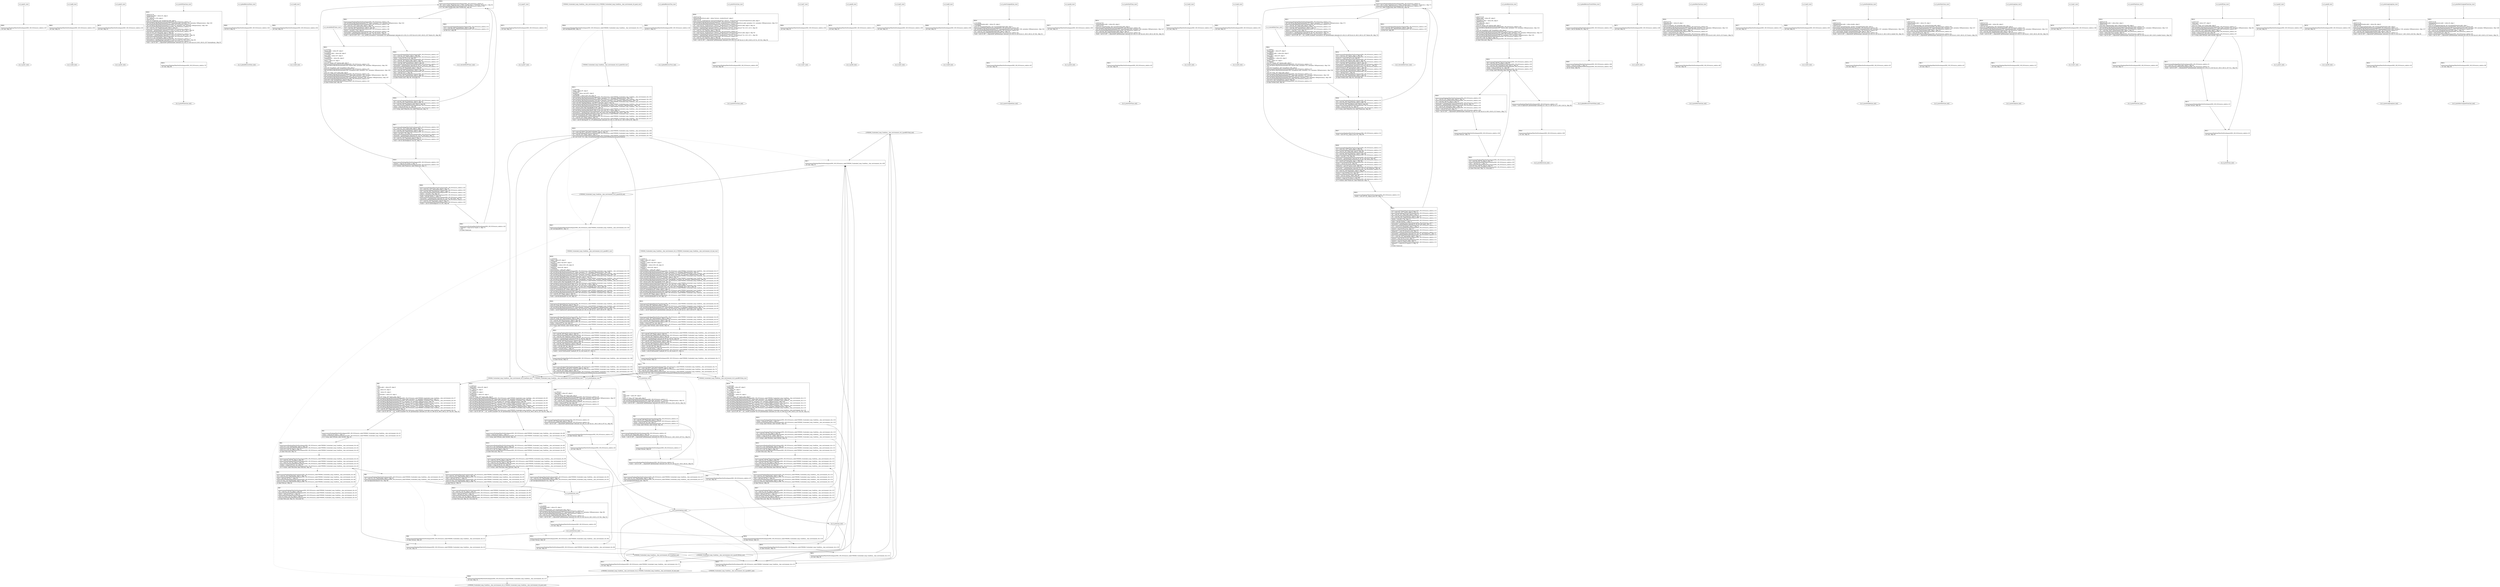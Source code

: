 digraph "icfg graph" {
BBio_ll_good1_end [label="{io_ll_good1_end}"];
BBio_ll_bad6_end [label="{io_ll_bad6_end}"];
BBio_ll_good5_end [label="{io_ll_good5_end}"];
BBio_ll_printWcharLine_end [label="{io_ll_printWcharLine_end}"];
BBio_ll_globalReturnsFalse_end [label="{io_ll_globalReturnsFalse_end}"];
BBio_ll_bad8_end [label="{io_ll_bad8_end}"];
BBio_ll_decodeHexWChars_end [label="{io_ll_decodeHexWChars_end}"];
BBio_ll_good7_end [label="{io_ll_good7_end}"];
BBCWE606_Unchecked_Loop_Condition__char_environment_44_ll_goodB2GSink_end [label="{CWE606_Unchecked_Loop_Condition__char_environment_44_ll_goodB2GSink_end}"];
BBio_ll_globalReturnsTrue_end [label="{io_ll_globalReturnsTrue_end}"];
BBCWE606_Unchecked_Loop_Condition__char_environment_44_ll_goodG2BSink_end [label="{CWE606_Unchecked_Loop_Condition__char_environment_44_ll_goodG2BSink_end}"];
BBio_ll_printStructLine_end [label="{io_ll_printStructLine_end}"];
BBio_ll_bad7_end [label="{io_ll_bad7_end}"];
BBio_ll_good6_end [label="{io_ll_good6_end}"];
BBio_ll_bad2_end [label="{io_ll_bad2_end}"];
BBio_ll_bad9_end [label="{io_ll_bad9_end}"];
BBio_ll_printUnsignedLine_end [label="{io_ll_printUnsignedLine_end}"];
BBio_ll_good4_end [label="{io_ll_good4_end}"];
BBio_ll_printSizeTLine_end [label="{io_ll_printSizeTLine_end}"];
BBio_ll_bad5_end [label="{io_ll_bad5_end}"];
BBio_ll_printLine_end [label="{io_ll_printLine_end}"];
BBio_ll_bad4_end [label="{io_ll_bad4_end}"];
BBio_ll_decodeHexChars_end [label="{io_ll_decodeHexChars_end}"];
BBio_ll_printBytesLine_end [label="{io_ll_printBytesLine_end}"];
BBCWE606_Unchecked_Loop_Condition__char_environment_44_ll_goodG2B_end [label="{CWE606_Unchecked_Loop_Condition__char_environment_44_ll_goodG2B_end}"];
BBio_ll_globalReturnsTrueOrFalse_end [label="{io_ll_globalReturnsTrueOrFalse_end}"];
BBCWE606_Unchecked_Loop_Condition__char_environment_44_ll_badSink_end [label="{CWE606_Unchecked_Loop_Condition__char_environment_44_ll_badSink_end}"];
BBio_ll_good3_end [label="{io_ll_good3_end}"];
BBio_ll_printHexCharLine_end [label="{io_ll_printHexCharLine_end}"];
BBio_ll_good9_end [label="{io_ll_good9_end}"];
BBio_ll_bad3_end [label="{io_ll_bad3_end}"];
BBio_ll_printDoubleLine_end [label="{io_ll_printDoubleLine_end}"];
BBio_ll_printShortLine_end [label="{io_ll_printShortLine_end}"];
BBio_ll_printLongLine_end [label="{io_ll_printLongLine_end}"];
BBio_ll_bad1_end [label="{io_ll_bad1_end}"];
BBCWE606_Unchecked_Loop_Condition__char_environment_44_ll_goodB2G_end [label="{CWE606_Unchecked_Loop_Condition__char_environment_44_ll_goodB2G_end}"];
BBio_ll_printFloatLine_end [label="{io_ll_printFloatLine_end}"];
BBCWE606_Unchecked_Loop_Condition__char_environment_44_ll_CWE606_Unchecked_Loop_Condition__char_environment_44_good_end [label="{CWE606_Unchecked_Loop_Condition__char_environment_44_ll_CWE606_Unchecked_Loop_Condition__char_environment_44_good_end}"];
BBio_ll_printWLine_end [label="{io_ll_printWLine_end}"];
BBio_ll_good2_end [label="{io_ll_good2_end}"];
BBio_ll_printIntLine_end [label="{io_ll_printIntLine_end}"];
BBio_ll_good8_end [label="{io_ll_good8_end}"];
BBio_ll_printLongLongLine_end [label="{io_ll_printLongLongLine_end}"];
BBio_ll_printHexUnsignedCharLine_end [label="{io_ll_printHexUnsignedCharLine_end}"];
BBio_ll_printSinkLine_end [label="{io_ll_printSinkLine_end}"];
BBCWE606_Unchecked_Loop_Condition__char_environment_44_ll_CWE606_Unchecked_Loop_Condition__char_environment_44_bad_end [label="{CWE606_Unchecked_Loop_Condition__char_environment_44_ll_CWE606_Unchecked_Loop_Condition__char_environment_44_bad_end}"];
BBio_ll_good1_start [label="{io_ll_good1_start}", shape=record];
io_ll_good1BB69 [label="{BB69:\l\l/home/raoxue/Desktop/MemVerif/workspace/000_109_053/source_code/io.c:187\l
  ret void, !dbg !52\l
}", shape=record];
BBio_ll_bad6_start [label="{io_ll_bad6_start}", shape=record];
io_ll_bad6BB83 [label="{BB83:\l\l/home/raoxue/Desktop/MemVerif/workspace/000_109_053/source_code/io.c:203\l
  ret void, !dbg !52\l
}", shape=record];
BBio_ll_good5_start [label="{io_ll_good5_start}", shape=record];
io_ll_good5BB73 [label="{BB73:\l\l/home/raoxue/Desktop/MemVerif/workspace/000_109_053/source_code/io.c:191\l
  ret void, !dbg !52\l
}", shape=record];
BBio_ll_printWcharLine_start [label="{io_ll_printWcharLine_start}", shape=record];
io_ll_printWcharLineBB28 [label="{BB28:\l\l/:3839753728\l
  %wideChar.addr = alloca i32, align 4\l
/:3839753728\l
  %s = alloca [2 x i32], align 4\l
/:3839753728\l
  store i32 %wideChar, i32* %wideChar.addr, align 4\l
/home/raoxue/Desktop/MemVerif/workspace/000_109_053/source_code/io.c:70\l
  call void @llvm.dbg.declare(metadata i32* %wideChar.addr, metadata !162, metadata !DIExpression()), !dbg !163\l
/home/raoxue/Desktop/MemVerif/workspace/000_109_053/source_code/io.c:74\l
  call void @llvm.dbg.declare(metadata [2 x i32]* %s, metadata !164, metadata !DIExpression()), !dbg !168\l
/home/raoxue/Desktop/MemVerif/workspace/000_109_053/source_code/io.c:75\l
  %0 = load i32, i32* %wideChar.addr, align 4, !dbg !61\l
/home/raoxue/Desktop/MemVerif/workspace/000_109_053/source_code/io.c:75\l
  %arrayidx = getelementptr inbounds [2 x i32], [2 x i32]* %s, i64 0, i64 0, !dbg !62\l
/home/raoxue/Desktop/MemVerif/workspace/000_109_053/source_code/io.c:75\l
  store i32 %0, i32* %arrayidx, align 4, !dbg !63\l
/home/raoxue/Desktop/MemVerif/workspace/000_109_053/source_code/io.c:76\l
  %arrayidx1 = getelementptr inbounds [2 x i32], [2 x i32]* %s, i64 0, i64 1, !dbg !64\l
/home/raoxue/Desktop/MemVerif/workspace/000_109_053/source_code/io.c:76\l
  store i32 0, i32* %arrayidx1, align 4, !dbg !65\l
/home/raoxue/Desktop/MemVerif/workspace/000_109_053/source_code/io.c:77\l
  %arraydecay = getelementptr inbounds [2 x i32], [2 x i32]* %s, i64 0, i64 0, !dbg !66\l
/home/raoxue/Desktop/MemVerif/workspace/000_109_053/source_code/io.c:77\l
  %call = call i32 (i8*, ...) @printf(i8* getelementptr inbounds ([5 x i8], [5 x i8]* @.str.10, i64 0, i64 0), i32* %arraydecay), !dbg !67\l
}", shape=record];
io_ll_printWcharLineBB28 [label="{BB28:\l\l/:3839753728\l
  %wideChar.addr = alloca i32, align 4\l
/:3839753728\l
  %s = alloca [2 x i32], align 4\l
/:3839753728\l
  store i32 %wideChar, i32* %wideChar.addr, align 4\l
/home/raoxue/Desktop/MemVerif/workspace/000_109_053/source_code/io.c:70\l
  call void @llvm.dbg.declare(metadata i32* %wideChar.addr, metadata !162, metadata !DIExpression()), !dbg !163\l
/home/raoxue/Desktop/MemVerif/workspace/000_109_053/source_code/io.c:74\l
  call void @llvm.dbg.declare(metadata [2 x i32]* %s, metadata !164, metadata !DIExpression()), !dbg !168\l
/home/raoxue/Desktop/MemVerif/workspace/000_109_053/source_code/io.c:75\l
  %0 = load i32, i32* %wideChar.addr, align 4, !dbg !61\l
/home/raoxue/Desktop/MemVerif/workspace/000_109_053/source_code/io.c:75\l
  %arrayidx = getelementptr inbounds [2 x i32], [2 x i32]* %s, i64 0, i64 0, !dbg !62\l
/home/raoxue/Desktop/MemVerif/workspace/000_109_053/source_code/io.c:75\l
  store i32 %0, i32* %arrayidx, align 4, !dbg !63\l
/home/raoxue/Desktop/MemVerif/workspace/000_109_053/source_code/io.c:76\l
  %arrayidx1 = getelementptr inbounds [2 x i32], [2 x i32]* %s, i64 0, i64 1, !dbg !64\l
/home/raoxue/Desktop/MemVerif/workspace/000_109_053/source_code/io.c:76\l
  store i32 0, i32* %arrayidx1, align 4, !dbg !65\l
/home/raoxue/Desktop/MemVerif/workspace/000_109_053/source_code/io.c:77\l
  %arraydecay = getelementptr inbounds [2 x i32], [2 x i32]* %s, i64 0, i64 0, !dbg !66\l
/home/raoxue/Desktop/MemVerif/workspace/000_109_053/source_code/io.c:77\l
  %call = call i32 (i8*, ...) @printf(i8* getelementptr inbounds ([5 x i8], [5 x i8]* @.str.10, i64 0, i64 0), i32* %arraydecay), !dbg !67\l
}", shape=record];
io_ll_printWcharLineBB29 [label="{BB29:\l\l/home/raoxue/Desktop/MemVerif/workspace/000_109_053/source_code/io.c:78\l
  ret void, !dbg !68\l
}", shape=record];
BBio_ll_globalReturnsFalse_start [label="{io_ll_globalReturnsFalse_start}", shape=record];
io_ll_globalReturnsFalseBB66 [label="{BB66:\l\l/home/raoxue/Desktop/MemVerif/workspace/000_109_053/source_code/io.c:163\l
  ret i32 0, !dbg !52\l
}", shape=record];
BBio_ll_bad8_start [label="{io_ll_bad8_start}", shape=record];
io_ll_bad8BB85 [label="{BB85:\l\l/home/raoxue/Desktop/MemVerif/workspace/000_109_053/source_code/io.c:205\l
  ret void, !dbg !52\l
}", shape=record];
BBio_ll_decodeHexWChars_start [label="{io_ll_decodeHexWChars_start}", shape=record];
io_ll_decodeHexWCharsBB55 [label="{BB55:\l\l/:117975624\l
  %bytes.addr = alloca i8*, align 8\l
/:117975624\l
  %numBytes.addr = alloca i64, align 8\l
/:117975624\l
  %hex.addr = alloca i32*, align 8\l
/:117975624\l
  %numWritten = alloca i64, align 8\l
/:117975624\l
  %byte = alloca i32, align 4\l
/:117975624\l
  store i8* %bytes, i8** %bytes.addr, align 8\l
/home/raoxue/Desktop/MemVerif/workspace/000_109_053/source_code/io.c:135\l
  call void @llvm.dbg.declare(metadata i8** %bytes.addr, metadata !290, metadata !DIExpression()), !dbg !291\l
/:135\l
  store i64 %numBytes, i64* %numBytes.addr, align 8\l
/home/raoxue/Desktop/MemVerif/workspace/000_109_053/source_code/io.c:135\l
  call void @llvm.dbg.declare(metadata i64* %numBytes.addr, metadata !292, metadata !DIExpression()), !dbg !293\l
/:135\l
  store i32* %hex, i32** %hex.addr, align 8\l
/home/raoxue/Desktop/MemVerif/workspace/000_109_053/source_code/io.c:135\l
  call void @llvm.dbg.declare(metadata i32** %hex.addr, metadata !294, metadata !DIExpression()), !dbg !295\l
/home/raoxue/Desktop/MemVerif/workspace/000_109_053/source_code/io.c:137\l
  call void @llvm.dbg.declare(metadata i64* %numWritten, metadata !296, metadata !DIExpression()), !dbg !297\l
/home/raoxue/Desktop/MemVerif/workspace/000_109_053/source_code/io.c:137\l
  store i64 0, i64* %numWritten, align 8, !dbg !65\l
/home/raoxue/Desktop/MemVerif/workspace/000_109_053/source_code/io.c:143\l
  br label %while.cond, !dbg !66\l
}", shape=record];
io_ll_decodeHexWCharsBB56 [label="{BB56:\l\l/home/raoxue/Desktop/MemVerif/workspace/000_109_053/source_code/io.c:143\l
  %0 = load i64, i64* %numWritten, align 8, !dbg !67\l
/home/raoxue/Desktop/MemVerif/workspace/000_109_053/source_code/io.c:143\l
  %1 = load i64, i64* %numBytes.addr, align 8, !dbg !68\l
/home/raoxue/Desktop/MemVerif/workspace/000_109_053/source_code/io.c:143\l
  %cmp = icmp ult i64 %0, %1, !dbg !69\l
/home/raoxue/Desktop/MemVerif/workspace/000_109_053/source_code/io.c:143\l
  br i1 %cmp, label %land.lhs.true, label %land.end, !dbg !70\l
}", shape=record];
io_ll_decodeHexWCharsBB57 [label="{BB57:\l\l/home/raoxue/Desktop/MemVerif/workspace/000_109_053/source_code/io.c:143\l
  %2 = load i32*, i32** %hex.addr, align 8, !dbg !71\l
/home/raoxue/Desktop/MemVerif/workspace/000_109_053/source_code/io.c:143\l
  %3 = load i64, i64* %numWritten, align 8, !dbg !72\l
/home/raoxue/Desktop/MemVerif/workspace/000_109_053/source_code/io.c:143\l
  %mul = mul i64 2, %3, !dbg !73\l
/home/raoxue/Desktop/MemVerif/workspace/000_109_053/source_code/io.c:143\l
  %arrayidx = getelementptr inbounds i32, i32* %2, i64 %mul, !dbg !71\l
/home/raoxue/Desktop/MemVerif/workspace/000_109_053/source_code/io.c:143\l
  %4 = load i32, i32* %arrayidx, align 4, !dbg !71\l
/home/raoxue/Desktop/MemVerif/workspace/000_109_053/source_code/io.c:143\l
  %call = call i32 @iswxdigit(i32 %4) #5, !dbg !74\l
}", shape=record];
io_ll_decodeHexWCharsBB57 [label="{BB57:\l\l/home/raoxue/Desktop/MemVerif/workspace/000_109_053/source_code/io.c:143\l
  %2 = load i32*, i32** %hex.addr, align 8, !dbg !71\l
/home/raoxue/Desktop/MemVerif/workspace/000_109_053/source_code/io.c:143\l
  %3 = load i64, i64* %numWritten, align 8, !dbg !72\l
/home/raoxue/Desktop/MemVerif/workspace/000_109_053/source_code/io.c:143\l
  %mul = mul i64 2, %3, !dbg !73\l
/home/raoxue/Desktop/MemVerif/workspace/000_109_053/source_code/io.c:143\l
  %arrayidx = getelementptr inbounds i32, i32* %2, i64 %mul, !dbg !71\l
/home/raoxue/Desktop/MemVerif/workspace/000_109_053/source_code/io.c:143\l
  %4 = load i32, i32* %arrayidx, align 4, !dbg !71\l
/home/raoxue/Desktop/MemVerif/workspace/000_109_053/source_code/io.c:143\l
  %call = call i32 @iswxdigit(i32 %4) #5, !dbg !74\l
}", shape=record];
io_ll_decodeHexWCharsBB59 [label="{BB59:\l\l/home/raoxue/Desktop/MemVerif/workspace/000_109_053/source_code/io.c:143\l
  %tobool = icmp ne i32 %call, 0, !dbg !74\l
/home/raoxue/Desktop/MemVerif/workspace/000_109_053/source_code/io.c:143\l
  br i1 %tobool, label %land.rhs, label %land.end, !dbg !75\l
}", shape=record];
io_ll_decodeHexWCharsBB60 [label="{BB60:\l\l/home/raoxue/Desktop/MemVerif/workspace/000_109_053/source_code/io.c:143\l
  %5 = load i32*, i32** %hex.addr, align 8, !dbg !76\l
/home/raoxue/Desktop/MemVerif/workspace/000_109_053/source_code/io.c:143\l
  %6 = load i64, i64* %numWritten, align 8, !dbg !77\l
/home/raoxue/Desktop/MemVerif/workspace/000_109_053/source_code/io.c:143\l
  %mul1 = mul i64 2, %6, !dbg !78\l
/home/raoxue/Desktop/MemVerif/workspace/000_109_053/source_code/io.c:143\l
  %add = add i64 %mul1, 1, !dbg !79\l
/home/raoxue/Desktop/MemVerif/workspace/000_109_053/source_code/io.c:143\l
  %arrayidx2 = getelementptr inbounds i32, i32* %5, i64 %add, !dbg !76\l
/home/raoxue/Desktop/MemVerif/workspace/000_109_053/source_code/io.c:143\l
  %7 = load i32, i32* %arrayidx2, align 4, !dbg !76\l
/home/raoxue/Desktop/MemVerif/workspace/000_109_053/source_code/io.c:143\l
  %call3 = call i32 @iswxdigit(i32 %7) #5, !dbg !80\l
}", shape=record];
io_ll_decodeHexWCharsBB60 [label="{BB60:\l\l/home/raoxue/Desktop/MemVerif/workspace/000_109_053/source_code/io.c:143\l
  %5 = load i32*, i32** %hex.addr, align 8, !dbg !76\l
/home/raoxue/Desktop/MemVerif/workspace/000_109_053/source_code/io.c:143\l
  %6 = load i64, i64* %numWritten, align 8, !dbg !77\l
/home/raoxue/Desktop/MemVerif/workspace/000_109_053/source_code/io.c:143\l
  %mul1 = mul i64 2, %6, !dbg !78\l
/home/raoxue/Desktop/MemVerif/workspace/000_109_053/source_code/io.c:143\l
  %add = add i64 %mul1, 1, !dbg !79\l
/home/raoxue/Desktop/MemVerif/workspace/000_109_053/source_code/io.c:143\l
  %arrayidx2 = getelementptr inbounds i32, i32* %5, i64 %add, !dbg !76\l
/home/raoxue/Desktop/MemVerif/workspace/000_109_053/source_code/io.c:143\l
  %7 = load i32, i32* %arrayidx2, align 4, !dbg !76\l
/home/raoxue/Desktop/MemVerif/workspace/000_109_053/source_code/io.c:143\l
  %call3 = call i32 @iswxdigit(i32 %7) #5, !dbg !80\l
}", shape=record];
io_ll_decodeHexWCharsBB61 [label="{BB61:\l\l/home/raoxue/Desktop/MemVerif/workspace/000_109_053/source_code/io.c:143\l
  %tobool4 = icmp ne i32 %call3, 0, !dbg !75\l
/:143\l
  br label %land.end\l
}", shape=record];
io_ll_decodeHexWCharsBB58 [label="{BB58:\l\l/home/raoxue/Desktop/MemVerif/workspace/000_109_053/source_code/io.c:0\l
  %8 = phi i1 [ false, %land.lhs.true ], [ false, %while.cond ], [ %tobool4, %land.rhs ], !dbg !81\l
/home/raoxue/Desktop/MemVerif/workspace/000_109_053/source_code/io.c:143\l
  br i1 %8, label %while.body, label %while.end, !dbg !66\l
}", shape=record];
io_ll_decodeHexWCharsBB62 [label="{BB62:\l\l/home/raoxue/Desktop/MemVerif/workspace/000_109_053/source_code/io.c:145\l
  call void @llvm.dbg.declare(metadata i32* %byte, metadata !314, metadata !DIExpression()), !dbg !316\l
/home/raoxue/Desktop/MemVerif/workspace/000_109_053/source_code/io.c:146\l
  %9 = load i32*, i32** %hex.addr, align 8, !dbg !85\l
/home/raoxue/Desktop/MemVerif/workspace/000_109_053/source_code/io.c:146\l
  %10 = load i64, i64* %numWritten, align 8, !dbg !86\l
/home/raoxue/Desktop/MemVerif/workspace/000_109_053/source_code/io.c:146\l
  %mul5 = mul i64 2, %10, !dbg !87\l
/home/raoxue/Desktop/MemVerif/workspace/000_109_053/source_code/io.c:146\l
  %arrayidx6 = getelementptr inbounds i32, i32* %9, i64 %mul5, !dbg !85\l
/home/raoxue/Desktop/MemVerif/workspace/000_109_053/source_code/io.c:146\l
  %call7 = call i32 (i32*, i32*, ...) @__isoc99_swscanf(i32* %arrayidx6, i32* getelementptr inbounds ([5 x i32], [5 x i32]* @.str.16, i64 0, i64 0), i32* %byte) #5, !dbg !88\l
}", shape=record];
io_ll_decodeHexWCharsBB62 [label="{BB62:\l\l/home/raoxue/Desktop/MemVerif/workspace/000_109_053/source_code/io.c:145\l
  call void @llvm.dbg.declare(metadata i32* %byte, metadata !314, metadata !DIExpression()), !dbg !316\l
/home/raoxue/Desktop/MemVerif/workspace/000_109_053/source_code/io.c:146\l
  %9 = load i32*, i32** %hex.addr, align 8, !dbg !85\l
/home/raoxue/Desktop/MemVerif/workspace/000_109_053/source_code/io.c:146\l
  %10 = load i64, i64* %numWritten, align 8, !dbg !86\l
/home/raoxue/Desktop/MemVerif/workspace/000_109_053/source_code/io.c:146\l
  %mul5 = mul i64 2, %10, !dbg !87\l
/home/raoxue/Desktop/MemVerif/workspace/000_109_053/source_code/io.c:146\l
  %arrayidx6 = getelementptr inbounds i32, i32* %9, i64 %mul5, !dbg !85\l
/home/raoxue/Desktop/MemVerif/workspace/000_109_053/source_code/io.c:146\l
  %call7 = call i32 (i32*, i32*, ...) @__isoc99_swscanf(i32* %arrayidx6, i32* getelementptr inbounds ([5 x i32], [5 x i32]* @.str.16, i64 0, i64 0), i32* %byte) #5, !dbg !88\l
}", shape=record];
io_ll_decodeHexWCharsBB64 [label="{BB64:\l\l/home/raoxue/Desktop/MemVerif/workspace/000_109_053/source_code/io.c:147\l
  %11 = load i32, i32* %byte, align 4, !dbg !89\l
/home/raoxue/Desktop/MemVerif/workspace/000_109_053/source_code/io.c:147\l
  %conv = trunc i32 %11 to i8, !dbg !90\l
/home/raoxue/Desktop/MemVerif/workspace/000_109_053/source_code/io.c:147\l
  %12 = load i8*, i8** %bytes.addr, align 8, !dbg !91\l
/home/raoxue/Desktop/MemVerif/workspace/000_109_053/source_code/io.c:147\l
  %13 = load i64, i64* %numWritten, align 8, !dbg !92\l
/home/raoxue/Desktop/MemVerif/workspace/000_109_053/source_code/io.c:147\l
  %arrayidx8 = getelementptr inbounds i8, i8* %12, i64 %13, !dbg !91\l
/home/raoxue/Desktop/MemVerif/workspace/000_109_053/source_code/io.c:147\l
  store i8 %conv, i8* %arrayidx8, align 1, !dbg !93\l
/home/raoxue/Desktop/MemVerif/workspace/000_109_053/source_code/io.c:148\l
  %14 = load i64, i64* %numWritten, align 8, !dbg !94\l
/home/raoxue/Desktop/MemVerif/workspace/000_109_053/source_code/io.c:148\l
  %inc = add i64 %14, 1, !dbg !94\l
/home/raoxue/Desktop/MemVerif/workspace/000_109_053/source_code/io.c:148\l
  store i64 %inc, i64* %numWritten, align 8, !dbg !94\l
/home/raoxue/Desktop/MemVerif/workspace/000_109_053/source_code/io.c:143\l
  br label %while.cond, !dbg !66, !llvm.loop !95\l
}", shape=record];
io_ll_decodeHexWCharsBB63 [label="{BB63:\l\l/home/raoxue/Desktop/MemVerif/workspace/000_109_053/source_code/io.c:151\l
  %15 = load i64, i64* %numWritten, align 8, !dbg !98\l
/home/raoxue/Desktop/MemVerif/workspace/000_109_053/source_code/io.c:151\l
  ret i64 %15, !dbg !99\l
}", shape=record];
BBio_ll_good7_start [label="{io_ll_good7_start}", shape=record];
io_ll_good7BB75 [label="{BB75:\l\l/home/raoxue/Desktop/MemVerif/workspace/000_109_053/source_code/io.c:193\l
  ret void, !dbg !52\l
}", shape=record];
BBCWE606_Unchecked_Loop_Condition__char_environment_44_ll_goodB2GSink_start [label="{CWE606_Unchecked_Loop_Condition__char_environment_44_ll_goodB2GSink_start}", shape=record];
CWE606_Unchecked_Loop_Condition__char_environment_44_ll_goodB2GSinkBB28 [label="{BB28:\l\l/:113942696\l
  %data.addr = alloca i8*, align 8\l
/:113942696\l
  %i = alloca i32, align 4\l
/:113942696\l
  %n = alloca i32, align 4\l
/:113942696\l
  %intVariable = alloca i32, align 4\l
/:113942696\l
  store i8* %data, i8** %data.addr, align 8\l
/home/raoxue/Desktop/MemVerif/workspace/000_109_053/source_code/CWE606_Unchecked_Loop_Condition__char_environment_44.c:112\l
  call void @llvm.dbg.declare(metadata i8** %data.addr, metadata !145, metadata !DIExpression()), !dbg !146\l
/home/raoxue/Desktop/MemVerif/workspace/000_109_053/source_code/CWE606_Unchecked_Loop_Condition__char_environment_44.c:115\l
  call void @llvm.dbg.declare(metadata i32* %i, metadata !147, metadata !DIExpression()), !dbg !149\l
/home/raoxue/Desktop/MemVerif/workspace/000_109_053/source_code/CWE606_Unchecked_Loop_Condition__char_environment_44.c:115\l
  call void @llvm.dbg.declare(metadata i32* %n, metadata !150, metadata !DIExpression()), !dbg !151\l
/home/raoxue/Desktop/MemVerif/workspace/000_109_053/source_code/CWE606_Unchecked_Loop_Condition__char_environment_44.c:115\l
  call void @llvm.dbg.declare(metadata i32* %intVariable, metadata !152, metadata !DIExpression()), !dbg !153\l
/home/raoxue/Desktop/MemVerif/workspace/000_109_053/source_code/CWE606_Unchecked_Loop_Condition__char_environment_44.c:116\l
  %0 = load i8*, i8** %data.addr, align 8, !dbg !24\l
/home/raoxue/Desktop/MemVerif/workspace/000_109_053/source_code/CWE606_Unchecked_Loop_Condition__char_environment_44.c:116\l
  %call = call i32 (i8*, i8*, ...) @__isoc99_sscanf(i8* %0, i8* getelementptr inbounds ([3 x i8], [3 x i8]* @.str, i64 0, i64 0), i32* %n) #6, !dbg !26\l
}", shape=record];
CWE606_Unchecked_Loop_Condition__char_environment_44_ll_goodB2GSinkBB28 [label="{BB28:\l\l/:113942696\l
  %data.addr = alloca i8*, align 8\l
/:113942696\l
  %i = alloca i32, align 4\l
/:113942696\l
  %n = alloca i32, align 4\l
/:113942696\l
  %intVariable = alloca i32, align 4\l
/:113942696\l
  store i8* %data, i8** %data.addr, align 8\l
/home/raoxue/Desktop/MemVerif/workspace/000_109_053/source_code/CWE606_Unchecked_Loop_Condition__char_environment_44.c:112\l
  call void @llvm.dbg.declare(metadata i8** %data.addr, metadata !145, metadata !DIExpression()), !dbg !146\l
/home/raoxue/Desktop/MemVerif/workspace/000_109_053/source_code/CWE606_Unchecked_Loop_Condition__char_environment_44.c:115\l
  call void @llvm.dbg.declare(metadata i32* %i, metadata !147, metadata !DIExpression()), !dbg !149\l
/home/raoxue/Desktop/MemVerif/workspace/000_109_053/source_code/CWE606_Unchecked_Loop_Condition__char_environment_44.c:115\l
  call void @llvm.dbg.declare(metadata i32* %n, metadata !150, metadata !DIExpression()), !dbg !151\l
/home/raoxue/Desktop/MemVerif/workspace/000_109_053/source_code/CWE606_Unchecked_Loop_Condition__char_environment_44.c:115\l
  call void @llvm.dbg.declare(metadata i32* %intVariable, metadata !152, metadata !DIExpression()), !dbg !153\l
/home/raoxue/Desktop/MemVerif/workspace/000_109_053/source_code/CWE606_Unchecked_Loop_Condition__char_environment_44.c:116\l
  %0 = load i8*, i8** %data.addr, align 8, !dbg !24\l
/home/raoxue/Desktop/MemVerif/workspace/000_109_053/source_code/CWE606_Unchecked_Loop_Condition__char_environment_44.c:116\l
  %call = call i32 (i8*, i8*, ...) @__isoc99_sscanf(i8* %0, i8* getelementptr inbounds ([3 x i8], [3 x i8]* @.str, i64 0, i64 0), i32* %n) #6, !dbg !26\l
}", shape=record];
CWE606_Unchecked_Loop_Condition__char_environment_44_ll_goodB2GSinkBB29 [label="{BB29:\l\l/home/raoxue/Desktop/MemVerif/workspace/000_109_053/source_code/CWE606_Unchecked_Loop_Condition__char_environment_44.c:116\l
  %cmp = icmp eq i32 %call, 1, !dbg !27\l
/home/raoxue/Desktop/MemVerif/workspace/000_109_053/source_code/CWE606_Unchecked_Loop_Condition__char_environment_44.c:116\l
  br i1 %cmp, label %if.then, label %if.end5, !dbg !28\l
}", shape=record];
CWE606_Unchecked_Loop_Condition__char_environment_44_ll_goodB2GSinkBB30 [label="{BB30:\l\l/home/raoxue/Desktop/MemVerif/workspace/000_109_053/source_code/CWE606_Unchecked_Loop_Condition__char_environment_44.c:119\l
  %1 = load i32, i32* %n, align 4, !dbg !29\l
/home/raoxue/Desktop/MemVerif/workspace/000_109_053/source_code/CWE606_Unchecked_Loop_Condition__char_environment_44.c:119\l
  %cmp1 = icmp slt i32 %1, 10000, !dbg !32\l
/home/raoxue/Desktop/MemVerif/workspace/000_109_053/source_code/CWE606_Unchecked_Loop_Condition__char_environment_44.c:119\l
  br i1 %cmp1, label %if.then2, label %if.end, !dbg !33\l
}", shape=record];
CWE606_Unchecked_Loop_Condition__char_environment_44_ll_goodB2GSinkBB32 [label="{BB32:\l\l/home/raoxue/Desktop/MemVerif/workspace/000_109_053/source_code/CWE606_Unchecked_Loop_Condition__char_environment_44.c:121\l
  store i32 0, i32* %intVariable, align 4, !dbg !34\l
/home/raoxue/Desktop/MemVerif/workspace/000_109_053/source_code/CWE606_Unchecked_Loop_Condition__char_environment_44.c:122\l
  store i32 0, i32* %i, align 4, !dbg !36\l
/home/raoxue/Desktop/MemVerif/workspace/000_109_053/source_code/CWE606_Unchecked_Loop_Condition__char_environment_44.c:122\l
  br label %for.cond, !dbg !38\l
}", shape=record];
CWE606_Unchecked_Loop_Condition__char_environment_44_ll_goodB2GSinkBB34 [label="{BB34:\l\l/home/raoxue/Desktop/MemVerif/workspace/000_109_053/source_code/CWE606_Unchecked_Loop_Condition__char_environment_44.c:122\l
  %2 = load i32, i32* %i, align 4, !dbg !39\l
/home/raoxue/Desktop/MemVerif/workspace/000_109_053/source_code/CWE606_Unchecked_Loop_Condition__char_environment_44.c:122\l
  %3 = load i32, i32* %n, align 4, !dbg !41\l
/home/raoxue/Desktop/MemVerif/workspace/000_109_053/source_code/CWE606_Unchecked_Loop_Condition__char_environment_44.c:122\l
  %cmp3 = icmp slt i32 %2, %3, !dbg !42\l
/home/raoxue/Desktop/MemVerif/workspace/000_109_053/source_code/CWE606_Unchecked_Loop_Condition__char_environment_44.c:122\l
  br i1 %cmp3, label %for.body, label %for.end, !dbg !43\l
}", shape=record];
CWE606_Unchecked_Loop_Condition__char_environment_44_ll_goodB2GSinkBB35 [label="{BB35:\l\l/home/raoxue/Desktop/MemVerif/workspace/000_109_053/source_code/CWE606_Unchecked_Loop_Condition__char_environment_44.c:125\l
  %4 = load i32, i32* %intVariable, align 4, !dbg !44\l
/home/raoxue/Desktop/MemVerif/workspace/000_109_053/source_code/CWE606_Unchecked_Loop_Condition__char_environment_44.c:125\l
  %inc = add nsw i32 %4, 1, !dbg !44\l
/home/raoxue/Desktop/MemVerif/workspace/000_109_053/source_code/CWE606_Unchecked_Loop_Condition__char_environment_44.c:125\l
  store i32 %inc, i32* %intVariable, align 4, !dbg !44\l
/home/raoxue/Desktop/MemVerif/workspace/000_109_053/source_code/CWE606_Unchecked_Loop_Condition__char_environment_44.c:126\l
  br label %for.inc, !dbg !46\l
}", shape=record];
CWE606_Unchecked_Loop_Condition__char_environment_44_ll_goodB2GSinkBB37 [label="{BB37:\l\l/home/raoxue/Desktop/MemVerif/workspace/000_109_053/source_code/CWE606_Unchecked_Loop_Condition__char_environment_44.c:122\l
  %5 = load i32, i32* %i, align 4, !dbg !47\l
/home/raoxue/Desktop/MemVerif/workspace/000_109_053/source_code/CWE606_Unchecked_Loop_Condition__char_environment_44.c:122\l
  %inc4 = add nsw i32 %5, 1, !dbg !47\l
/home/raoxue/Desktop/MemVerif/workspace/000_109_053/source_code/CWE606_Unchecked_Loop_Condition__char_environment_44.c:122\l
  store i32 %inc4, i32* %i, align 4, !dbg !47\l
/home/raoxue/Desktop/MemVerif/workspace/000_109_053/source_code/CWE606_Unchecked_Loop_Condition__char_environment_44.c:122\l
  br label %for.cond, !dbg !48, !llvm.loop !49\l
}", shape=record];
CWE606_Unchecked_Loop_Condition__char_environment_44_ll_goodB2GSinkBB36 [label="{BB36:\l\l/home/raoxue/Desktop/MemVerif/workspace/000_109_053/source_code/CWE606_Unchecked_Loop_Condition__char_environment_44.c:127\l
  %6 = load i32, i32* %intVariable, align 4, !dbg !52\l
/home/raoxue/Desktop/MemVerif/workspace/000_109_053/source_code/CWE606_Unchecked_Loop_Condition__char_environment_44.c:127\l
  call void @printIntLine(i32 %6), !dbg !53\l
}", shape=record];
CWE606_Unchecked_Loop_Condition__char_environment_44_ll_goodB2GSinkBB36 [label="{BB36:\l\l/home/raoxue/Desktop/MemVerif/workspace/000_109_053/source_code/CWE606_Unchecked_Loop_Condition__char_environment_44.c:127\l
  %6 = load i32, i32* %intVariable, align 4, !dbg !52\l
/home/raoxue/Desktop/MemVerif/workspace/000_109_053/source_code/CWE606_Unchecked_Loop_Condition__char_environment_44.c:127\l
  call void @printIntLine(i32 %6), !dbg !53\l
}", shape=record];
CWE606_Unchecked_Loop_Condition__char_environment_44_ll_goodB2GSinkBB38 [label="{BB38:\l\l/home/raoxue/Desktop/MemVerif/workspace/000_109_053/source_code/CWE606_Unchecked_Loop_Condition__char_environment_44.c:128\l
  br label %if.end, !dbg !54\l
}", shape=record];
CWE606_Unchecked_Loop_Condition__char_environment_44_ll_goodB2GSinkBB33 [label="{BB33:\l\l/home/raoxue/Desktop/MemVerif/workspace/000_109_053/source_code/CWE606_Unchecked_Loop_Condition__char_environment_44.c:129\l
  br label %if.end5, !dbg !55\l
}", shape=record];
CWE606_Unchecked_Loop_Condition__char_environment_44_ll_goodB2GSinkBB31 [label="{BB31:\l\l/home/raoxue/Desktop/MemVerif/workspace/000_109_053/source_code/CWE606_Unchecked_Loop_Condition__char_environment_44.c:131\l
  ret void, !dbg !56\l
}", shape=record];
BBio_ll_globalReturnsTrue_start [label="{io_ll_globalReturnsTrue_start}", shape=record];
io_ll_globalReturnsTrueBB65 [label="{BB65:\l\l/home/raoxue/Desktop/MemVerif/workspace/000_109_053/source_code/io.c:158\l
  ret i32 1, !dbg !52\l
}", shape=record];
BBCWE606_Unchecked_Loop_Condition__char_environment_44_ll_goodG2BSink_start [label="{CWE606_Unchecked_Loop_Condition__char_environment_44_ll_goodG2BSink_start}", shape=record];
CWE606_Unchecked_Loop_Condition__char_environment_44_ll_goodG2BSinkBB16 [label="{BB16:\l\l/:113895416\l
  %data.addr = alloca i8*, align 8\l
/:113895416\l
  %i = alloca i32, align 4\l
/:113895416\l
  %n = alloca i32, align 4\l
/:113895416\l
  %intVariable = alloca i32, align 4\l
/:113895416\l
  store i8* %data, i8** %data.addr, align 8\l
/home/raoxue/Desktop/MemVerif/workspace/000_109_053/source_code/CWE606_Unchecked_Loop_Condition__char_environment_44.c:82\l
  call void @llvm.dbg.declare(metadata i8** %data.addr, metadata !95, metadata !DIExpression()), !dbg !96\l
/home/raoxue/Desktop/MemVerif/workspace/000_109_053/source_code/CWE606_Unchecked_Loop_Condition__char_environment_44.c:85\l
  call void @llvm.dbg.declare(metadata i32* %i, metadata !97, metadata !DIExpression()), !dbg !99\l
/home/raoxue/Desktop/MemVerif/workspace/000_109_053/source_code/CWE606_Unchecked_Loop_Condition__char_environment_44.c:85\l
  call void @llvm.dbg.declare(metadata i32* %n, metadata !100, metadata !DIExpression()), !dbg !101\l
/home/raoxue/Desktop/MemVerif/workspace/000_109_053/source_code/CWE606_Unchecked_Loop_Condition__char_environment_44.c:85\l
  call void @llvm.dbg.declare(metadata i32* %intVariable, metadata !102, metadata !DIExpression()), !dbg !103\l
/home/raoxue/Desktop/MemVerif/workspace/000_109_053/source_code/CWE606_Unchecked_Loop_Condition__char_environment_44.c:86\l
  %0 = load i8*, i8** %data.addr, align 8, !dbg !24\l
/home/raoxue/Desktop/MemVerif/workspace/000_109_053/source_code/CWE606_Unchecked_Loop_Condition__char_environment_44.c:86\l
  %call = call i32 (i8*, i8*, ...) @__isoc99_sscanf(i8* %0, i8* getelementptr inbounds ([3 x i8], [3 x i8]* @.str, i64 0, i64 0), i32* %n) #6, !dbg !26\l
}", shape=record];
CWE606_Unchecked_Loop_Condition__char_environment_44_ll_goodG2BSinkBB16 [label="{BB16:\l\l/:113895416\l
  %data.addr = alloca i8*, align 8\l
/:113895416\l
  %i = alloca i32, align 4\l
/:113895416\l
  %n = alloca i32, align 4\l
/:113895416\l
  %intVariable = alloca i32, align 4\l
/:113895416\l
  store i8* %data, i8** %data.addr, align 8\l
/home/raoxue/Desktop/MemVerif/workspace/000_109_053/source_code/CWE606_Unchecked_Loop_Condition__char_environment_44.c:82\l
  call void @llvm.dbg.declare(metadata i8** %data.addr, metadata !95, metadata !DIExpression()), !dbg !96\l
/home/raoxue/Desktop/MemVerif/workspace/000_109_053/source_code/CWE606_Unchecked_Loop_Condition__char_environment_44.c:85\l
  call void @llvm.dbg.declare(metadata i32* %i, metadata !97, metadata !DIExpression()), !dbg !99\l
/home/raoxue/Desktop/MemVerif/workspace/000_109_053/source_code/CWE606_Unchecked_Loop_Condition__char_environment_44.c:85\l
  call void @llvm.dbg.declare(metadata i32* %n, metadata !100, metadata !DIExpression()), !dbg !101\l
/home/raoxue/Desktop/MemVerif/workspace/000_109_053/source_code/CWE606_Unchecked_Loop_Condition__char_environment_44.c:85\l
  call void @llvm.dbg.declare(metadata i32* %intVariable, metadata !102, metadata !DIExpression()), !dbg !103\l
/home/raoxue/Desktop/MemVerif/workspace/000_109_053/source_code/CWE606_Unchecked_Loop_Condition__char_environment_44.c:86\l
  %0 = load i8*, i8** %data.addr, align 8, !dbg !24\l
/home/raoxue/Desktop/MemVerif/workspace/000_109_053/source_code/CWE606_Unchecked_Loop_Condition__char_environment_44.c:86\l
  %call = call i32 (i8*, i8*, ...) @__isoc99_sscanf(i8* %0, i8* getelementptr inbounds ([3 x i8], [3 x i8]* @.str, i64 0, i64 0), i32* %n) #6, !dbg !26\l
}", shape=record];
CWE606_Unchecked_Loop_Condition__char_environment_44_ll_goodG2BSinkBB17 [label="{BB17:\l\l/home/raoxue/Desktop/MemVerif/workspace/000_109_053/source_code/CWE606_Unchecked_Loop_Condition__char_environment_44.c:86\l
  %cmp = icmp eq i32 %call, 1, !dbg !27\l
/home/raoxue/Desktop/MemVerif/workspace/000_109_053/source_code/CWE606_Unchecked_Loop_Condition__char_environment_44.c:86\l
  br i1 %cmp, label %if.then, label %if.end, !dbg !28\l
}", shape=record];
CWE606_Unchecked_Loop_Condition__char_environment_44_ll_goodG2BSinkBB18 [label="{BB18:\l\l/home/raoxue/Desktop/MemVerif/workspace/000_109_053/source_code/CWE606_Unchecked_Loop_Condition__char_environment_44.c:89\l
  store i32 0, i32* %intVariable, align 4, !dbg !29\l
/home/raoxue/Desktop/MemVerif/workspace/000_109_053/source_code/CWE606_Unchecked_Loop_Condition__char_environment_44.c:90\l
  store i32 0, i32* %i, align 4, !dbg !31\l
/home/raoxue/Desktop/MemVerif/workspace/000_109_053/source_code/CWE606_Unchecked_Loop_Condition__char_environment_44.c:90\l
  br label %for.cond, !dbg !33\l
}", shape=record];
CWE606_Unchecked_Loop_Condition__char_environment_44_ll_goodG2BSinkBB20 [label="{BB20:\l\l/home/raoxue/Desktop/MemVerif/workspace/000_109_053/source_code/CWE606_Unchecked_Loop_Condition__char_environment_44.c:90\l
  %1 = load i32, i32* %i, align 4, !dbg !34\l
/home/raoxue/Desktop/MemVerif/workspace/000_109_053/source_code/CWE606_Unchecked_Loop_Condition__char_environment_44.c:90\l
  %2 = load i32, i32* %n, align 4, !dbg !36\l
/home/raoxue/Desktop/MemVerif/workspace/000_109_053/source_code/CWE606_Unchecked_Loop_Condition__char_environment_44.c:90\l
  %cmp1 = icmp slt i32 %1, %2, !dbg !37\l
/home/raoxue/Desktop/MemVerif/workspace/000_109_053/source_code/CWE606_Unchecked_Loop_Condition__char_environment_44.c:90\l
  br i1 %cmp1, label %for.body, label %for.end, !dbg !38\l
}", shape=record];
CWE606_Unchecked_Loop_Condition__char_environment_44_ll_goodG2BSinkBB21 [label="{BB21:\l\l/home/raoxue/Desktop/MemVerif/workspace/000_109_053/source_code/CWE606_Unchecked_Loop_Condition__char_environment_44.c:93\l
  %3 = load i32, i32* %intVariable, align 4, !dbg !39\l
/home/raoxue/Desktop/MemVerif/workspace/000_109_053/source_code/CWE606_Unchecked_Loop_Condition__char_environment_44.c:93\l
  %inc = add nsw i32 %3, 1, !dbg !39\l
/home/raoxue/Desktop/MemVerif/workspace/000_109_053/source_code/CWE606_Unchecked_Loop_Condition__char_environment_44.c:93\l
  store i32 %inc, i32* %intVariable, align 4, !dbg !39\l
/home/raoxue/Desktop/MemVerif/workspace/000_109_053/source_code/CWE606_Unchecked_Loop_Condition__char_environment_44.c:94\l
  br label %for.inc, !dbg !41\l
}", shape=record];
CWE606_Unchecked_Loop_Condition__char_environment_44_ll_goodG2BSinkBB23 [label="{BB23:\l\l/home/raoxue/Desktop/MemVerif/workspace/000_109_053/source_code/CWE606_Unchecked_Loop_Condition__char_environment_44.c:90\l
  %4 = load i32, i32* %i, align 4, !dbg !42\l
/home/raoxue/Desktop/MemVerif/workspace/000_109_053/source_code/CWE606_Unchecked_Loop_Condition__char_environment_44.c:90\l
  %inc2 = add nsw i32 %4, 1, !dbg !42\l
/home/raoxue/Desktop/MemVerif/workspace/000_109_053/source_code/CWE606_Unchecked_Loop_Condition__char_environment_44.c:90\l
  store i32 %inc2, i32* %i, align 4, !dbg !42\l
/home/raoxue/Desktop/MemVerif/workspace/000_109_053/source_code/CWE606_Unchecked_Loop_Condition__char_environment_44.c:90\l
  br label %for.cond, !dbg !43, !llvm.loop !44\l
}", shape=record];
CWE606_Unchecked_Loop_Condition__char_environment_44_ll_goodG2BSinkBB22 [label="{BB22:\l\l/home/raoxue/Desktop/MemVerif/workspace/000_109_053/source_code/CWE606_Unchecked_Loop_Condition__char_environment_44.c:95\l
  %5 = load i32, i32* %intVariable, align 4, !dbg !47\l
/home/raoxue/Desktop/MemVerif/workspace/000_109_053/source_code/CWE606_Unchecked_Loop_Condition__char_environment_44.c:95\l
  call void @printIntLine(i32 %5), !dbg !48\l
}", shape=record];
CWE606_Unchecked_Loop_Condition__char_environment_44_ll_goodG2BSinkBB22 [label="{BB22:\l\l/home/raoxue/Desktop/MemVerif/workspace/000_109_053/source_code/CWE606_Unchecked_Loop_Condition__char_environment_44.c:95\l
  %5 = load i32, i32* %intVariable, align 4, !dbg !47\l
/home/raoxue/Desktop/MemVerif/workspace/000_109_053/source_code/CWE606_Unchecked_Loop_Condition__char_environment_44.c:95\l
  call void @printIntLine(i32 %5), !dbg !48\l
}", shape=record];
CWE606_Unchecked_Loop_Condition__char_environment_44_ll_goodG2BSinkBB24 [label="{BB24:\l\l/home/raoxue/Desktop/MemVerif/workspace/000_109_053/source_code/CWE606_Unchecked_Loop_Condition__char_environment_44.c:96\l
  br label %if.end, !dbg !49\l
}", shape=record];
CWE606_Unchecked_Loop_Condition__char_environment_44_ll_goodG2BSinkBB19 [label="{BB19:\l\l/home/raoxue/Desktop/MemVerif/workspace/000_109_053/source_code/CWE606_Unchecked_Loop_Condition__char_environment_44.c:98\l
  ret void, !dbg !50\l
}", shape=record];
BBio_ll_printStructLine_start [label="{io_ll_printStructLine_start}", shape=record];
io_ll_printStructLineBB36 [label="{BB36:\l\l/:3839753728\l
  %structTwoIntsStruct.addr = alloca %struct._twoIntsStruct*, align 8\l
/:3839753728\l
  store %struct._twoIntsStruct* %structTwoIntsStruct, %struct._twoIntsStruct** %structTwoIntsStruct.addr, align 8\l
/home/raoxue/Desktop/MemVerif/workspace/000_109_053/source_code/io.c:95\l
  call void @llvm.dbg.declare(metadata %struct._twoIntsStruct** %structTwoIntsStruct.addr, metadata !212, metadata !DIExpression()), !dbg !213\l
/home/raoxue/Desktop/MemVerif/workspace/000_109_053/source_code/io.c:97\l
  %0 = load %struct._twoIntsStruct*, %struct._twoIntsStruct** %structTwoIntsStruct.addr, align 8, !dbg !61\l
/home/raoxue/Desktop/MemVerif/workspace/000_109_053/source_code/io.c:97\l
  %intOne = getelementptr inbounds %struct._twoIntsStruct, %struct._twoIntsStruct* %0, i32 0, i32 0, !dbg !62\l
/home/raoxue/Desktop/MemVerif/workspace/000_109_053/source_code/io.c:97\l
  %1 = load i32, i32* %intOne, align 4, !dbg !62\l
/home/raoxue/Desktop/MemVerif/workspace/000_109_053/source_code/io.c:97\l
  %2 = load %struct._twoIntsStruct*, %struct._twoIntsStruct** %structTwoIntsStruct.addr, align 8, !dbg !63\l
/home/raoxue/Desktop/MemVerif/workspace/000_109_053/source_code/io.c:97\l
  %intTwo = getelementptr inbounds %struct._twoIntsStruct, %struct._twoIntsStruct* %2, i32 0, i32 1, !dbg !64\l
/home/raoxue/Desktop/MemVerif/workspace/000_109_053/source_code/io.c:97\l
  %3 = load i32, i32* %intTwo, align 4, !dbg !64\l
/home/raoxue/Desktop/MemVerif/workspace/000_109_053/source_code/io.c:97\l
  %call = call i32 (i8*, ...) @printf(i8* getelementptr inbounds ([10 x i8], [10 x i8]* @.str.13, i64 0, i64 0), i32 %1, i32 %3), !dbg !65\l
}", shape=record];
io_ll_printStructLineBB36 [label="{BB36:\l\l/:3839753728\l
  %structTwoIntsStruct.addr = alloca %struct._twoIntsStruct*, align 8\l
/:3839753728\l
  store %struct._twoIntsStruct* %structTwoIntsStruct, %struct._twoIntsStruct** %structTwoIntsStruct.addr, align 8\l
/home/raoxue/Desktop/MemVerif/workspace/000_109_053/source_code/io.c:95\l
  call void @llvm.dbg.declare(metadata %struct._twoIntsStruct** %structTwoIntsStruct.addr, metadata !212, metadata !DIExpression()), !dbg !213\l
/home/raoxue/Desktop/MemVerif/workspace/000_109_053/source_code/io.c:97\l
  %0 = load %struct._twoIntsStruct*, %struct._twoIntsStruct** %structTwoIntsStruct.addr, align 8, !dbg !61\l
/home/raoxue/Desktop/MemVerif/workspace/000_109_053/source_code/io.c:97\l
  %intOne = getelementptr inbounds %struct._twoIntsStruct, %struct._twoIntsStruct* %0, i32 0, i32 0, !dbg !62\l
/home/raoxue/Desktop/MemVerif/workspace/000_109_053/source_code/io.c:97\l
  %1 = load i32, i32* %intOne, align 4, !dbg !62\l
/home/raoxue/Desktop/MemVerif/workspace/000_109_053/source_code/io.c:97\l
  %2 = load %struct._twoIntsStruct*, %struct._twoIntsStruct** %structTwoIntsStruct.addr, align 8, !dbg !63\l
/home/raoxue/Desktop/MemVerif/workspace/000_109_053/source_code/io.c:97\l
  %intTwo = getelementptr inbounds %struct._twoIntsStruct, %struct._twoIntsStruct* %2, i32 0, i32 1, !dbg !64\l
/home/raoxue/Desktop/MemVerif/workspace/000_109_053/source_code/io.c:97\l
  %3 = load i32, i32* %intTwo, align 4, !dbg !64\l
/home/raoxue/Desktop/MemVerif/workspace/000_109_053/source_code/io.c:97\l
  %call = call i32 (i8*, ...) @printf(i8* getelementptr inbounds ([10 x i8], [10 x i8]* @.str.13, i64 0, i64 0), i32 %1, i32 %3), !dbg !65\l
}", shape=record];
io_ll_printStructLineBB37 [label="{BB37:\l\l/home/raoxue/Desktop/MemVerif/workspace/000_109_053/source_code/io.c:98\l
  ret void, !dbg !66\l
}", shape=record];
BBio_ll_bad7_start [label="{io_ll_bad7_start}", shape=record];
io_ll_bad7BB84 [label="{BB84:\l\l/home/raoxue/Desktop/MemVerif/workspace/000_109_053/source_code/io.c:204\l
  ret void, !dbg !52\l
}", shape=record];
BBio_ll_good6_start [label="{io_ll_good6_start}", shape=record];
io_ll_good6BB74 [label="{BB74:\l\l/home/raoxue/Desktop/MemVerif/workspace/000_109_053/source_code/io.c:192\l
  ret void, !dbg !52\l
}", shape=record];
BBio_ll_bad2_start [label="{io_ll_bad2_start}", shape=record];
io_ll_bad2BB79 [label="{BB79:\l\l/home/raoxue/Desktop/MemVerif/workspace/000_109_053/source_code/io.c:199\l
  ret void, !dbg !52\l
}", shape=record];
BBio_ll_bad9_start [label="{io_ll_bad9_start}", shape=record];
io_ll_bad9BB86 [label="{BB86:\l\l/home/raoxue/Desktop/MemVerif/workspace/000_109_053/source_code/io.c:206\l
  ret void, !dbg !52\l
}", shape=record];
BBio_ll_printUnsignedLine_start [label="{io_ll_printUnsignedLine_start}", shape=record];
io_ll_printUnsignedLineBB30 [label="{BB30:\l\l/:118136664\l
  %unsignedNumber.addr = alloca i32, align 4\l
/:118136664\l
  store i32 %unsignedNumber, i32* %unsignedNumber.addr, align 4\l
/home/raoxue/Desktop/MemVerif/workspace/000_109_053/source_code/io.c:80\l
  call void @llvm.dbg.declare(metadata i32* %unsignedNumber.addr, metadata !180, metadata !DIExpression()), !dbg !181\l
/home/raoxue/Desktop/MemVerif/workspace/000_109_053/source_code/io.c:82\l
  %0 = load i32, i32* %unsignedNumber.addr, align 4, !dbg !54\l
/home/raoxue/Desktop/MemVerif/workspace/000_109_053/source_code/io.c:82\l
  %call = call i32 (i8*, ...) @printf(i8* getelementptr inbounds ([4 x i8], [4 x i8]* @.str.11, i64 0, i64 0), i32 %0), !dbg !55\l
}", shape=record];
io_ll_printUnsignedLineBB30 [label="{BB30:\l\l/:118136664\l
  %unsignedNumber.addr = alloca i32, align 4\l
/:118136664\l
  store i32 %unsignedNumber, i32* %unsignedNumber.addr, align 4\l
/home/raoxue/Desktop/MemVerif/workspace/000_109_053/source_code/io.c:80\l
  call void @llvm.dbg.declare(metadata i32* %unsignedNumber.addr, metadata !180, metadata !DIExpression()), !dbg !181\l
/home/raoxue/Desktop/MemVerif/workspace/000_109_053/source_code/io.c:82\l
  %0 = load i32, i32* %unsignedNumber.addr, align 4, !dbg !54\l
/home/raoxue/Desktop/MemVerif/workspace/000_109_053/source_code/io.c:82\l
  %call = call i32 (i8*, ...) @printf(i8* getelementptr inbounds ([4 x i8], [4 x i8]* @.str.11, i64 0, i64 0), i32 %0), !dbg !55\l
}", shape=record];
io_ll_printUnsignedLineBB31 [label="{BB31:\l\l/home/raoxue/Desktop/MemVerif/workspace/000_109_053/source_code/io.c:83\l
  ret void, !dbg !56\l
}", shape=record];
BBio_ll_good4_start [label="{io_ll_good4_start}", shape=record];
io_ll_good4BB72 [label="{BB72:\l\l/home/raoxue/Desktop/MemVerif/workspace/000_109_053/source_code/io.c:190\l
  ret void, !dbg !52\l
}", shape=record];
BBio_ll_printSizeTLine_start [label="{io_ll_printSizeTLine_start}", shape=record];
io_ll_printSizeTLineBB24 [label="{BB24:\l\l/:3839753728\l
  %sizeTNumber.addr = alloca i64, align 8\l
/:3839753728\l
  store i64 %sizeTNumber, i64* %sizeTNumber.addr, align 8\l
/home/raoxue/Desktop/MemVerif/workspace/000_109_053/source_code/io.c:60\l
  call void @llvm.dbg.declare(metadata i64* %sizeTNumber.addr, metadata !146, metadata !DIExpression()), !dbg !147\l
/home/raoxue/Desktop/MemVerif/workspace/000_109_053/source_code/io.c:62\l
  %0 = load i64, i64* %sizeTNumber.addr, align 8, !dbg !57\l
/home/raoxue/Desktop/MemVerif/workspace/000_109_053/source_code/io.c:62\l
  %call = call i32 (i8*, ...) @printf(i8* getelementptr inbounds ([5 x i8], [5 x i8]* @.str.8, i64 0, i64 0), i64 %0), !dbg !58\l
}", shape=record];
io_ll_printSizeTLineBB24 [label="{BB24:\l\l/:3839753728\l
  %sizeTNumber.addr = alloca i64, align 8\l
/:3839753728\l
  store i64 %sizeTNumber, i64* %sizeTNumber.addr, align 8\l
/home/raoxue/Desktop/MemVerif/workspace/000_109_053/source_code/io.c:60\l
  call void @llvm.dbg.declare(metadata i64* %sizeTNumber.addr, metadata !146, metadata !DIExpression()), !dbg !147\l
/home/raoxue/Desktop/MemVerif/workspace/000_109_053/source_code/io.c:62\l
  %0 = load i64, i64* %sizeTNumber.addr, align 8, !dbg !57\l
/home/raoxue/Desktop/MemVerif/workspace/000_109_053/source_code/io.c:62\l
  %call = call i32 (i8*, ...) @printf(i8* getelementptr inbounds ([5 x i8], [5 x i8]* @.str.8, i64 0, i64 0), i64 %0), !dbg !58\l
}", shape=record];
io_ll_printSizeTLineBB25 [label="{BB25:\l\l/home/raoxue/Desktop/MemVerif/workspace/000_109_053/source_code/io.c:63\l
  ret void, !dbg !59\l
}", shape=record];
BBio_ll_bad5_start [label="{io_ll_bad5_start}", shape=record];
io_ll_bad5BB82 [label="{BB82:\l\l/home/raoxue/Desktop/MemVerif/workspace/000_109_053/source_code/io.c:202\l
  ret void, !dbg !52\l
}", shape=record];
BBio_ll_printLine_start [label="{io_ll_printLine_start}", shape=record];
io_ll_printLineBB0 [label="{BB0:\l\l/:415\l
  %line.addr = alloca i8*, align 8\l
/:415\l
  store i8* %line, i8** %line.addr, align 8\l
/home/raoxue/Desktop/MemVerif/workspace/000_109_053/source_code/io.c:11\l
  call void @llvm.dbg.declare(metadata i8** %line.addr, metadata !52, metadata !DIExpression()), !dbg !53\l
/home/raoxue/Desktop/MemVerif/workspace/000_109_053/source_code/io.c:13\l
  %call = call i32 (i8*, ...) @printf(i8* getelementptr inbounds ([9 x i8], [9 x i8]* @.str, i64 0, i64 0)), !dbg !54\l
}", shape=record];
io_ll_printLineBB0 [label="{BB0:\l\l/:415\l
  %line.addr = alloca i8*, align 8\l
/:415\l
  store i8* %line, i8** %line.addr, align 8\l
/home/raoxue/Desktop/MemVerif/workspace/000_109_053/source_code/io.c:11\l
  call void @llvm.dbg.declare(metadata i8** %line.addr, metadata !52, metadata !DIExpression()), !dbg !53\l
/home/raoxue/Desktop/MemVerif/workspace/000_109_053/source_code/io.c:13\l
  %call = call i32 (i8*, ...) @printf(i8* getelementptr inbounds ([9 x i8], [9 x i8]* @.str, i64 0, i64 0)), !dbg !54\l
}", shape=record];
io_ll_printLineBB1 [label="{BB1:\l\l/home/raoxue/Desktop/MemVerif/workspace/000_109_053/source_code/io.c:14\l
  %0 = load i8*, i8** %line.addr, align 8, !dbg !55\l
/home/raoxue/Desktop/MemVerif/workspace/000_109_053/source_code/io.c:14\l
  %cmp = icmp ne i8* %0, null, !dbg !57\l
/home/raoxue/Desktop/MemVerif/workspace/000_109_053/source_code/io.c:14\l
  br i1 %cmp, label %if.then, label %if.end, !dbg !58\l
}", shape=record];
io_ll_printLineBB2 [label="{BB2:\l\l/home/raoxue/Desktop/MemVerif/workspace/000_109_053/source_code/io.c:16\l
  %1 = load i8*, i8** %line.addr, align 8, !dbg !59\l
/home/raoxue/Desktop/MemVerif/workspace/000_109_053/source_code/io.c:16\l
  %call1 = call i32 (i8*, ...) @printf(i8* getelementptr inbounds ([4 x i8], [4 x i8]* @.str.1, i64 0, i64 0), i8* %1), !dbg !61\l
}", shape=record];
io_ll_printLineBB2 [label="{BB2:\l\l/home/raoxue/Desktop/MemVerif/workspace/000_109_053/source_code/io.c:16\l
  %1 = load i8*, i8** %line.addr, align 8, !dbg !59\l
/home/raoxue/Desktop/MemVerif/workspace/000_109_053/source_code/io.c:16\l
  %call1 = call i32 (i8*, ...) @printf(i8* getelementptr inbounds ([4 x i8], [4 x i8]* @.str.1, i64 0, i64 0), i8* %1), !dbg !61\l
}", shape=record];
io_ll_printLineBB4 [label="{BB4:\l\l/home/raoxue/Desktop/MemVerif/workspace/000_109_053/source_code/io.c:17\l
  br label %if.end, !dbg !62\l
}", shape=record];
io_ll_printLineBB3 [label="{BB3:\l\l/home/raoxue/Desktop/MemVerif/workspace/000_109_053/source_code/io.c:18\l
  %call2 = call i32 (i8*, ...) @printf(i8* getelementptr inbounds ([9 x i8], [9 x i8]* @.str.2, i64 0, i64 0)), !dbg !63\l
}", shape=record];
io_ll_printLineBB3 [label="{BB3:\l\l/home/raoxue/Desktop/MemVerif/workspace/000_109_053/source_code/io.c:18\l
  %call2 = call i32 (i8*, ...) @printf(i8* getelementptr inbounds ([9 x i8], [9 x i8]* @.str.2, i64 0, i64 0)), !dbg !63\l
}", shape=record];
io_ll_printLineBB5 [label="{BB5:\l\l/home/raoxue/Desktop/MemVerif/workspace/000_109_053/source_code/io.c:19\l
  ret void, !dbg !64\l
}", shape=record];
BBio_ll_bad4_start [label="{io_ll_bad4_start}", shape=record];
io_ll_bad4BB81 [label="{BB81:\l\l/home/raoxue/Desktop/MemVerif/workspace/000_109_053/source_code/io.c:201\l
  ret void, !dbg !52\l
}", shape=record];
BBio_ll_decodeHexChars_start [label="{io_ll_decodeHexChars_start}", shape=record];
io_ll_decodeHexCharsBB45 [label="{BB45:\l\l/:117989952\l
  %bytes.addr = alloca i8*, align 8\l
/:117989952\l
  %numBytes.addr = alloca i64, align 8\l
/:117989952\l
  %hex.addr = alloca i8*, align 8\l
/:117989952\l
  %numWritten = alloca i64, align 8\l
/:117989952\l
  %byte = alloca i32, align 4\l
/:117989952\l
  store i8* %bytes, i8** %bytes.addr, align 8\l
/home/raoxue/Desktop/MemVerif/workspace/000_109_053/source_code/io.c:113\l
  call void @llvm.dbg.declare(metadata i8** %bytes.addr, metadata !253, metadata !DIExpression()), !dbg !254\l
/:113\l
  store i64 %numBytes, i64* %numBytes.addr, align 8\l
/home/raoxue/Desktop/MemVerif/workspace/000_109_053/source_code/io.c:113\l
  call void @llvm.dbg.declare(metadata i64* %numBytes.addr, metadata !255, metadata !DIExpression()), !dbg !256\l
/:113\l
  store i8* %hex, i8** %hex.addr, align 8\l
/home/raoxue/Desktop/MemVerif/workspace/000_109_053/source_code/io.c:113\l
  call void @llvm.dbg.declare(metadata i8** %hex.addr, metadata !257, metadata !DIExpression()), !dbg !258\l
/home/raoxue/Desktop/MemVerif/workspace/000_109_053/source_code/io.c:115\l
  call void @llvm.dbg.declare(metadata i64* %numWritten, metadata !259, metadata !DIExpression()), !dbg !260\l
/home/raoxue/Desktop/MemVerif/workspace/000_109_053/source_code/io.c:115\l
  store i64 0, i64* %numWritten, align 8, !dbg !63\l
/home/raoxue/Desktop/MemVerif/workspace/000_109_053/source_code/io.c:121\l
  br label %while.cond, !dbg !64\l
}", shape=record];
io_ll_decodeHexCharsBB46 [label="{BB46:\l\l/home/raoxue/Desktop/MemVerif/workspace/000_109_053/source_code/io.c:121\l
  %0 = load i64, i64* %numWritten, align 8, !dbg !65\l
/home/raoxue/Desktop/MemVerif/workspace/000_109_053/source_code/io.c:121\l
  %1 = load i64, i64* %numBytes.addr, align 8, !dbg !66\l
/home/raoxue/Desktop/MemVerif/workspace/000_109_053/source_code/io.c:121\l
  %cmp = icmp ult i64 %0, %1, !dbg !67\l
/home/raoxue/Desktop/MemVerif/workspace/000_109_053/source_code/io.c:121\l
  br i1 %cmp, label %land.lhs.true, label %land.end, !dbg !68\l
}", shape=record];
io_ll_decodeHexCharsBB47 [label="{BB47:\l\l/home/raoxue/Desktop/MemVerif/workspace/000_109_053/source_code/io.c:121\l
  %call = call i16** @__ctype_b_loc() #5, !dbg !69\l
}", shape=record];
io_ll_decodeHexCharsBB47 [label="{BB47:\l\l/home/raoxue/Desktop/MemVerif/workspace/000_109_053/source_code/io.c:121\l
  %call = call i16** @__ctype_b_loc() #5, !dbg !69\l
}", shape=record];
io_ll_decodeHexCharsBB49 [label="{BB49:\l\l/home/raoxue/Desktop/MemVerif/workspace/000_109_053/source_code/io.c:121\l
  %2 = load i16*, i16** %call, align 8, !dbg !69\l
/home/raoxue/Desktop/MemVerif/workspace/000_109_053/source_code/io.c:121\l
  %3 = load i8*, i8** %hex.addr, align 8, !dbg !69\l
/home/raoxue/Desktop/MemVerif/workspace/000_109_053/source_code/io.c:121\l
  %4 = load i64, i64* %numWritten, align 8, !dbg !69\l
/home/raoxue/Desktop/MemVerif/workspace/000_109_053/source_code/io.c:121\l
  %mul = mul i64 2, %4, !dbg !69\l
/home/raoxue/Desktop/MemVerif/workspace/000_109_053/source_code/io.c:121\l
  %arrayidx = getelementptr inbounds i8, i8* %3, i64 %mul, !dbg !69\l
/home/raoxue/Desktop/MemVerif/workspace/000_109_053/source_code/io.c:121\l
  %5 = load i8, i8* %arrayidx, align 1, !dbg !69\l
/home/raoxue/Desktop/MemVerif/workspace/000_109_053/source_code/io.c:121\l
  %conv = sext i8 %5 to i32, !dbg !69\l
/home/raoxue/Desktop/MemVerif/workspace/000_109_053/source_code/io.c:121\l
  %idxprom = sext i32 %conv to i64, !dbg !69\l
/home/raoxue/Desktop/MemVerif/workspace/000_109_053/source_code/io.c:121\l
  %arrayidx1 = getelementptr inbounds i16, i16* %2, i64 %idxprom, !dbg !69\l
/home/raoxue/Desktop/MemVerif/workspace/000_109_053/source_code/io.c:121\l
  %6 = load i16, i16* %arrayidx1, align 2, !dbg !69\l
/home/raoxue/Desktop/MemVerif/workspace/000_109_053/source_code/io.c:121\l
  %conv2 = zext i16 %6 to i32, !dbg !69\l
/home/raoxue/Desktop/MemVerif/workspace/000_109_053/source_code/io.c:121\l
  %and = and i32 %conv2, 4096, !dbg !69\l
/home/raoxue/Desktop/MemVerif/workspace/000_109_053/source_code/io.c:121\l
  %tobool = icmp ne i32 %and, 0, !dbg !69\l
/home/raoxue/Desktop/MemVerif/workspace/000_109_053/source_code/io.c:121\l
  br i1 %tobool, label %land.rhs, label %land.end, !dbg !70\l
}", shape=record];
io_ll_decodeHexCharsBB50 [label="{BB50:\l\l/home/raoxue/Desktop/MemVerif/workspace/000_109_053/source_code/io.c:121\l
  %call3 = call i16** @__ctype_b_loc() #5, !dbg !71\l
}", shape=record];
io_ll_decodeHexCharsBB50 [label="{BB50:\l\l/home/raoxue/Desktop/MemVerif/workspace/000_109_053/source_code/io.c:121\l
  %call3 = call i16** @__ctype_b_loc() #5, !dbg !71\l
}", shape=record];
io_ll_decodeHexCharsBB51 [label="{BB51:\l\l/home/raoxue/Desktop/MemVerif/workspace/000_109_053/source_code/io.c:121\l
  %7 = load i16*, i16** %call3, align 8, !dbg !71\l
/home/raoxue/Desktop/MemVerif/workspace/000_109_053/source_code/io.c:121\l
  %8 = load i8*, i8** %hex.addr, align 8, !dbg !71\l
/home/raoxue/Desktop/MemVerif/workspace/000_109_053/source_code/io.c:121\l
  %9 = load i64, i64* %numWritten, align 8, !dbg !71\l
/home/raoxue/Desktop/MemVerif/workspace/000_109_053/source_code/io.c:121\l
  %mul4 = mul i64 2, %9, !dbg !71\l
/home/raoxue/Desktop/MemVerif/workspace/000_109_053/source_code/io.c:121\l
  %add = add i64 %mul4, 1, !dbg !71\l
/home/raoxue/Desktop/MemVerif/workspace/000_109_053/source_code/io.c:121\l
  %arrayidx5 = getelementptr inbounds i8, i8* %8, i64 %add, !dbg !71\l
/home/raoxue/Desktop/MemVerif/workspace/000_109_053/source_code/io.c:121\l
  %10 = load i8, i8* %arrayidx5, align 1, !dbg !71\l
/home/raoxue/Desktop/MemVerif/workspace/000_109_053/source_code/io.c:121\l
  %conv6 = sext i8 %10 to i32, !dbg !71\l
/home/raoxue/Desktop/MemVerif/workspace/000_109_053/source_code/io.c:121\l
  %idxprom7 = sext i32 %conv6 to i64, !dbg !71\l
/home/raoxue/Desktop/MemVerif/workspace/000_109_053/source_code/io.c:121\l
  %arrayidx8 = getelementptr inbounds i16, i16* %7, i64 %idxprom7, !dbg !71\l
/home/raoxue/Desktop/MemVerif/workspace/000_109_053/source_code/io.c:121\l
  %11 = load i16, i16* %arrayidx8, align 2, !dbg !71\l
/home/raoxue/Desktop/MemVerif/workspace/000_109_053/source_code/io.c:121\l
  %conv9 = zext i16 %11 to i32, !dbg !71\l
/home/raoxue/Desktop/MemVerif/workspace/000_109_053/source_code/io.c:121\l
  %and10 = and i32 %conv9, 4096, !dbg !71\l
/home/raoxue/Desktop/MemVerif/workspace/000_109_053/source_code/io.c:121\l
  %tobool11 = icmp ne i32 %and10, 0, !dbg !70\l
/:121\l
  br label %land.end\l
}", shape=record];
io_ll_decodeHexCharsBB48 [label="{BB48:\l\l/home/raoxue/Desktop/MemVerif/workspace/000_109_053/source_code/io.c:0\l
  %12 = phi i1 [ false, %land.lhs.true ], [ false, %while.cond ], [ %tobool11, %land.rhs ], !dbg !72\l
/home/raoxue/Desktop/MemVerif/workspace/000_109_053/source_code/io.c:121\l
  br i1 %12, label %while.body, label %while.end, !dbg !64\l
}", shape=record];
io_ll_decodeHexCharsBB52 [label="{BB52:\l\l/home/raoxue/Desktop/MemVerif/workspace/000_109_053/source_code/io.c:123\l
  call void @llvm.dbg.declare(metadata i32* %byte, metadata !270, metadata !DIExpression()), !dbg !272\l
/home/raoxue/Desktop/MemVerif/workspace/000_109_053/source_code/io.c:124\l
  %13 = load i8*, i8** %hex.addr, align 8, !dbg !76\l
/home/raoxue/Desktop/MemVerif/workspace/000_109_053/source_code/io.c:124\l
  %14 = load i64, i64* %numWritten, align 8, !dbg !77\l
/home/raoxue/Desktop/MemVerif/workspace/000_109_053/source_code/io.c:124\l
  %mul12 = mul i64 2, %14, !dbg !78\l
/home/raoxue/Desktop/MemVerif/workspace/000_109_053/source_code/io.c:124\l
  %arrayidx13 = getelementptr inbounds i8, i8* %13, i64 %mul12, !dbg !76\l
/home/raoxue/Desktop/MemVerif/workspace/000_109_053/source_code/io.c:124\l
  %call14 = call i32 (i8*, i8*, ...) @__isoc99_sscanf(i8* %arrayidx13, i8* getelementptr inbounds ([5 x i8], [5 x i8]* @.str.14, i64 0, i64 0), i32* %byte) #6, !dbg !79\l
}", shape=record];
io_ll_decodeHexCharsBB52 [label="{BB52:\l\l/home/raoxue/Desktop/MemVerif/workspace/000_109_053/source_code/io.c:123\l
  call void @llvm.dbg.declare(metadata i32* %byte, metadata !270, metadata !DIExpression()), !dbg !272\l
/home/raoxue/Desktop/MemVerif/workspace/000_109_053/source_code/io.c:124\l
  %13 = load i8*, i8** %hex.addr, align 8, !dbg !76\l
/home/raoxue/Desktop/MemVerif/workspace/000_109_053/source_code/io.c:124\l
  %14 = load i64, i64* %numWritten, align 8, !dbg !77\l
/home/raoxue/Desktop/MemVerif/workspace/000_109_053/source_code/io.c:124\l
  %mul12 = mul i64 2, %14, !dbg !78\l
/home/raoxue/Desktop/MemVerif/workspace/000_109_053/source_code/io.c:124\l
  %arrayidx13 = getelementptr inbounds i8, i8* %13, i64 %mul12, !dbg !76\l
/home/raoxue/Desktop/MemVerif/workspace/000_109_053/source_code/io.c:124\l
  %call14 = call i32 (i8*, i8*, ...) @__isoc99_sscanf(i8* %arrayidx13, i8* getelementptr inbounds ([5 x i8], [5 x i8]* @.str.14, i64 0, i64 0), i32* %byte) #6, !dbg !79\l
}", shape=record];
io_ll_decodeHexCharsBB54 [label="{BB54:\l\l/home/raoxue/Desktop/MemVerif/workspace/000_109_053/source_code/io.c:125\l
  %15 = load i32, i32* %byte, align 4, !dbg !80\l
/home/raoxue/Desktop/MemVerif/workspace/000_109_053/source_code/io.c:125\l
  %conv15 = trunc i32 %15 to i8, !dbg !81\l
/home/raoxue/Desktop/MemVerif/workspace/000_109_053/source_code/io.c:125\l
  %16 = load i8*, i8** %bytes.addr, align 8, !dbg !82\l
/home/raoxue/Desktop/MemVerif/workspace/000_109_053/source_code/io.c:125\l
  %17 = load i64, i64* %numWritten, align 8, !dbg !83\l
/home/raoxue/Desktop/MemVerif/workspace/000_109_053/source_code/io.c:125\l
  %arrayidx16 = getelementptr inbounds i8, i8* %16, i64 %17, !dbg !82\l
/home/raoxue/Desktop/MemVerif/workspace/000_109_053/source_code/io.c:125\l
  store i8 %conv15, i8* %arrayidx16, align 1, !dbg !84\l
/home/raoxue/Desktop/MemVerif/workspace/000_109_053/source_code/io.c:126\l
  %18 = load i64, i64* %numWritten, align 8, !dbg !85\l
/home/raoxue/Desktop/MemVerif/workspace/000_109_053/source_code/io.c:126\l
  %inc = add i64 %18, 1, !dbg !85\l
/home/raoxue/Desktop/MemVerif/workspace/000_109_053/source_code/io.c:126\l
  store i64 %inc, i64* %numWritten, align 8, !dbg !85\l
/home/raoxue/Desktop/MemVerif/workspace/000_109_053/source_code/io.c:121\l
  br label %while.cond, !dbg !64, !llvm.loop !86\l
}", shape=record];
io_ll_decodeHexCharsBB53 [label="{BB53:\l\l/home/raoxue/Desktop/MemVerif/workspace/000_109_053/source_code/io.c:129\l
  %19 = load i64, i64* %numWritten, align 8, !dbg !89\l
/home/raoxue/Desktop/MemVerif/workspace/000_109_053/source_code/io.c:129\l
  ret i64 %19, !dbg !90\l
}", shape=record];
BBio_ll_printBytesLine_start [label="{io_ll_printBytesLine_start}", shape=record];
io_ll_printBytesLineBB38 [label="{BB38:\l\l/:3839753728\l
  %bytes.addr = alloca i8*, align 8\l
/:3839753728\l
  %numBytes.addr = alloca i64, align 8\l
/:3839753728\l
  %i = alloca i64, align 8\l
/:3839753728\l
  store i8* %bytes, i8** %bytes.addr, align 8\l
/home/raoxue/Desktop/MemVerif/workspace/000_109_053/source_code/io.c:100\l
  call void @llvm.dbg.declare(metadata i8** %bytes.addr, metadata !224, metadata !DIExpression()), !dbg !225\l
/:100\l
  store i64 %numBytes, i64* %numBytes.addr, align 8\l
/home/raoxue/Desktop/MemVerif/workspace/000_109_053/source_code/io.c:100\l
  call void @llvm.dbg.declare(metadata i64* %numBytes.addr, metadata !226, metadata !DIExpression()), !dbg !227\l
/home/raoxue/Desktop/MemVerif/workspace/000_109_053/source_code/io.c:102\l
  call void @llvm.dbg.declare(metadata i64* %i, metadata !228, metadata !DIExpression()), !dbg !229\l
/home/raoxue/Desktop/MemVerif/workspace/000_109_053/source_code/io.c:103\l
  store i64 0, i64* %i, align 8, !dbg !62\l
/home/raoxue/Desktop/MemVerif/workspace/000_109_053/source_code/io.c:103\l
  br label %for.cond, !dbg !64\l
}", shape=record];
io_ll_printBytesLineBB39 [label="{BB39:\l\l/home/raoxue/Desktop/MemVerif/workspace/000_109_053/source_code/io.c:103\l
  %0 = load i64, i64* %i, align 8, !dbg !65\l
/home/raoxue/Desktop/MemVerif/workspace/000_109_053/source_code/io.c:103\l
  %1 = load i64, i64* %numBytes.addr, align 8, !dbg !67\l
/home/raoxue/Desktop/MemVerif/workspace/000_109_053/source_code/io.c:103\l
  %cmp = icmp ult i64 %0, %1, !dbg !68\l
/home/raoxue/Desktop/MemVerif/workspace/000_109_053/source_code/io.c:103\l
  br i1 %cmp, label %for.body, label %for.end, !dbg !69\l
}", shape=record];
io_ll_printBytesLineBB40 [label="{BB40:\l\l/home/raoxue/Desktop/MemVerif/workspace/000_109_053/source_code/io.c:105\l
  %2 = load i8*, i8** %bytes.addr, align 8, !dbg !70\l
/home/raoxue/Desktop/MemVerif/workspace/000_109_053/source_code/io.c:105\l
  %3 = load i64, i64* %i, align 8, !dbg !72\l
/home/raoxue/Desktop/MemVerif/workspace/000_109_053/source_code/io.c:105\l
  %arrayidx = getelementptr inbounds i8, i8* %2, i64 %3, !dbg !70\l
/home/raoxue/Desktop/MemVerif/workspace/000_109_053/source_code/io.c:105\l
  %4 = load i8, i8* %arrayidx, align 1, !dbg !70\l
/home/raoxue/Desktop/MemVerif/workspace/000_109_053/source_code/io.c:105\l
  %conv = zext i8 %4 to i32, !dbg !70\l
/home/raoxue/Desktop/MemVerif/workspace/000_109_053/source_code/io.c:105\l
  %call = call i32 (i8*, ...) @printf(i8* getelementptr inbounds ([5 x i8], [5 x i8]* @.str.14, i64 0, i64 0), i32 %conv), !dbg !73\l
}", shape=record];
io_ll_printBytesLineBB40 [label="{BB40:\l\l/home/raoxue/Desktop/MemVerif/workspace/000_109_053/source_code/io.c:105\l
  %2 = load i8*, i8** %bytes.addr, align 8, !dbg !70\l
/home/raoxue/Desktop/MemVerif/workspace/000_109_053/source_code/io.c:105\l
  %3 = load i64, i64* %i, align 8, !dbg !72\l
/home/raoxue/Desktop/MemVerif/workspace/000_109_053/source_code/io.c:105\l
  %arrayidx = getelementptr inbounds i8, i8* %2, i64 %3, !dbg !70\l
/home/raoxue/Desktop/MemVerif/workspace/000_109_053/source_code/io.c:105\l
  %4 = load i8, i8* %arrayidx, align 1, !dbg !70\l
/home/raoxue/Desktop/MemVerif/workspace/000_109_053/source_code/io.c:105\l
  %conv = zext i8 %4 to i32, !dbg !70\l
/home/raoxue/Desktop/MemVerif/workspace/000_109_053/source_code/io.c:105\l
  %call = call i32 (i8*, ...) @printf(i8* getelementptr inbounds ([5 x i8], [5 x i8]* @.str.14, i64 0, i64 0), i32 %conv), !dbg !73\l
}", shape=record];
io_ll_printBytesLineBB42 [label="{BB42:\l\l/home/raoxue/Desktop/MemVerif/workspace/000_109_053/source_code/io.c:106\l
  br label %for.inc, !dbg !74\l
}", shape=record];
io_ll_printBytesLineBB43 [label="{BB43:\l\l/home/raoxue/Desktop/MemVerif/workspace/000_109_053/source_code/io.c:103\l
  %5 = load i64, i64* %i, align 8, !dbg !75\l
/home/raoxue/Desktop/MemVerif/workspace/000_109_053/source_code/io.c:103\l
  %inc = add i64 %5, 1, !dbg !75\l
/home/raoxue/Desktop/MemVerif/workspace/000_109_053/source_code/io.c:103\l
  store i64 %inc, i64* %i, align 8, !dbg !75\l
/home/raoxue/Desktop/MemVerif/workspace/000_109_053/source_code/io.c:103\l
  br label %for.cond, !dbg !76, !llvm.loop !77\l
}", shape=record];
io_ll_printBytesLineBB41 [label="{BB41:\l\l/home/raoxue/Desktop/MemVerif/workspace/000_109_053/source_code/io.c:107\l
  %call1 = call i32 @puts(i8* getelementptr inbounds ([1 x i8], [1 x i8]* @.str.15, i64 0, i64 0)), !dbg !80\l
}", shape=record];
io_ll_printBytesLineBB41 [label="{BB41:\l\l/home/raoxue/Desktop/MemVerif/workspace/000_109_053/source_code/io.c:107\l
  %call1 = call i32 @puts(i8* getelementptr inbounds ([1 x i8], [1 x i8]* @.str.15, i64 0, i64 0)), !dbg !80\l
}", shape=record];
io_ll_printBytesLineBB44 [label="{BB44:\l\l/home/raoxue/Desktop/MemVerif/workspace/000_109_053/source_code/io.c:108\l
  ret void, !dbg !81\l
}", shape=record];
BBCWE606_Unchecked_Loop_Condition__char_environment_44_ll_goodG2B_start [label="{CWE606_Unchecked_Loop_Condition__char_environment_44_ll_goodG2B_start}", shape=record];
CWE606_Unchecked_Loop_Condition__char_environment_44_ll_goodG2BBB25 [label="{BB25:\l\l/:113903048\l
  %data = alloca i8*, align 8\l
/:113903048\l
  %funcPtr = alloca void (i8*)*, align 8\l
/:113903048\l
  %dataBuffer = alloca [100 x i8], align 16\l
/home/raoxue/Desktop/MemVerif/workspace/000_109_053/source_code/CWE606_Unchecked_Loop_Condition__char_environment_44.c:102\l
  call void @llvm.dbg.declare(metadata i8** %data, metadata !131, metadata !DIExpression()), !dbg !132\l
/home/raoxue/Desktop/MemVerif/workspace/000_109_053/source_code/CWE606_Unchecked_Loop_Condition__char_environment_44.c:103\l
  call void @llvm.dbg.declare(metadata void (i8*)** %funcPtr, metadata !133, metadata !DIExpression()), !dbg !134\l
/home/raoxue/Desktop/MemVerif/workspace/000_109_053/source_code/CWE606_Unchecked_Loop_Condition__char_environment_44.c:103\l
  store void (i8*)* @goodG2BSink, void (i8*)** %funcPtr, align 8, !dbg !20\l
/home/raoxue/Desktop/MemVerif/workspace/000_109_053/source_code/CWE606_Unchecked_Loop_Condition__char_environment_44.c:104\l
  call void @llvm.dbg.declare(metadata [100 x i8]* %dataBuffer, metadata !135, metadata !DIExpression()), !dbg !136\l
/home/raoxue/Desktop/MemVerif/workspace/000_109_053/source_code/CWE606_Unchecked_Loop_Condition__char_environment_44.c:104\l
  %0 = bitcast [100 x i8]* %dataBuffer to i8*, !dbg !25\l
/home/raoxue/Desktop/MemVerif/workspace/000_109_053/source_code/CWE606_Unchecked_Loop_Condition__char_environment_44.c:104\l
  call void @llvm.memset.p0i8.i64(i8* align 16 %0, i8 0, i64 100, i1 false), !dbg !25\l
/home/raoxue/Desktop/MemVerif/workspace/000_109_053/source_code/CWE606_Unchecked_Loop_Condition__char_environment_44.c:105\l
  %arraydecay = getelementptr inbounds [100 x i8], [100 x i8]* %dataBuffer, i64 0, i64 0, !dbg !26\l
/home/raoxue/Desktop/MemVerif/workspace/000_109_053/source_code/CWE606_Unchecked_Loop_Condition__char_environment_44.c:105\l
  store i8* %arraydecay, i8** %data, align 8, !dbg !27\l
/home/raoxue/Desktop/MemVerif/workspace/000_109_053/source_code/CWE606_Unchecked_Loop_Condition__char_environment_44.c:107\l
  %1 = load i8*, i8** %data, align 8, !dbg !28\l
/home/raoxue/Desktop/MemVerif/workspace/000_109_053/source_code/CWE606_Unchecked_Loop_Condition__char_environment_44.c:107\l
  %call = call i8* @strcpy(i8* %1, i8* getelementptr inbounds ([3 x i8], [3 x i8]* @.str.2, i64 0, i64 0)) #6, !dbg !29\l
}", shape=record];
CWE606_Unchecked_Loop_Condition__char_environment_44_ll_goodG2BBB25 [label="{BB25:\l\l/:113903048\l
  %data = alloca i8*, align 8\l
/:113903048\l
  %funcPtr = alloca void (i8*)*, align 8\l
/:113903048\l
  %dataBuffer = alloca [100 x i8], align 16\l
/home/raoxue/Desktop/MemVerif/workspace/000_109_053/source_code/CWE606_Unchecked_Loop_Condition__char_environment_44.c:102\l
  call void @llvm.dbg.declare(metadata i8** %data, metadata !131, metadata !DIExpression()), !dbg !132\l
/home/raoxue/Desktop/MemVerif/workspace/000_109_053/source_code/CWE606_Unchecked_Loop_Condition__char_environment_44.c:103\l
  call void @llvm.dbg.declare(metadata void (i8*)** %funcPtr, metadata !133, metadata !DIExpression()), !dbg !134\l
/home/raoxue/Desktop/MemVerif/workspace/000_109_053/source_code/CWE606_Unchecked_Loop_Condition__char_environment_44.c:103\l
  store void (i8*)* @goodG2BSink, void (i8*)** %funcPtr, align 8, !dbg !20\l
/home/raoxue/Desktop/MemVerif/workspace/000_109_053/source_code/CWE606_Unchecked_Loop_Condition__char_environment_44.c:104\l
  call void @llvm.dbg.declare(metadata [100 x i8]* %dataBuffer, metadata !135, metadata !DIExpression()), !dbg !136\l
/home/raoxue/Desktop/MemVerif/workspace/000_109_053/source_code/CWE606_Unchecked_Loop_Condition__char_environment_44.c:104\l
  %0 = bitcast [100 x i8]* %dataBuffer to i8*, !dbg !25\l
/home/raoxue/Desktop/MemVerif/workspace/000_109_053/source_code/CWE606_Unchecked_Loop_Condition__char_environment_44.c:104\l
  call void @llvm.memset.p0i8.i64(i8* align 16 %0, i8 0, i64 100, i1 false), !dbg !25\l
/home/raoxue/Desktop/MemVerif/workspace/000_109_053/source_code/CWE606_Unchecked_Loop_Condition__char_environment_44.c:105\l
  %arraydecay = getelementptr inbounds [100 x i8], [100 x i8]* %dataBuffer, i64 0, i64 0, !dbg !26\l
/home/raoxue/Desktop/MemVerif/workspace/000_109_053/source_code/CWE606_Unchecked_Loop_Condition__char_environment_44.c:105\l
  store i8* %arraydecay, i8** %data, align 8, !dbg !27\l
/home/raoxue/Desktop/MemVerif/workspace/000_109_053/source_code/CWE606_Unchecked_Loop_Condition__char_environment_44.c:107\l
  %1 = load i8*, i8** %data, align 8, !dbg !28\l
/home/raoxue/Desktop/MemVerif/workspace/000_109_053/source_code/CWE606_Unchecked_Loop_Condition__char_environment_44.c:107\l
  %call = call i8* @strcpy(i8* %1, i8* getelementptr inbounds ([3 x i8], [3 x i8]* @.str.2, i64 0, i64 0)) #6, !dbg !29\l
}", shape=record];
CWE606_Unchecked_Loop_Condition__char_environment_44_ll_goodG2BBB26 [label="{BB26:\l\l/home/raoxue/Desktop/MemVerif/workspace/000_109_053/source_code/CWE606_Unchecked_Loop_Condition__char_environment_44.c:108\l
  %2 = load void (i8*)*, void (i8*)** %funcPtr, align 8, !dbg !30\l
/home/raoxue/Desktop/MemVerif/workspace/000_109_053/source_code/CWE606_Unchecked_Loop_Condition__char_environment_44.c:108\l
  %3 = load i8*, i8** %data, align 8, !dbg !31\l
/home/raoxue/Desktop/MemVerif/workspace/000_109_053/source_code/CWE606_Unchecked_Loop_Condition__char_environment_44.c:108\l
  call void %2(i8* %3), !dbg !30,badSink,goodB2GSink,goodG2BSink,printLine,printSinkLine\l
}", shape=record];
CWE606_Unchecked_Loop_Condition__char_environment_44_ll_goodG2BBB27 [label="{BB27:\l\l/home/raoxue/Desktop/MemVerif/workspace/000_109_053/source_code/CWE606_Unchecked_Loop_Condition__char_environment_44.c:109\l
  ret void, !dbg !32\l
}", shape=record];
BBio_ll_globalReturnsTrueOrFalse_start [label="{io_ll_globalReturnsTrueOrFalse_start}", shape=record];
io_ll_globalReturnsTrueOrFalseBB67 [label="{BB67:\l\l/home/raoxue/Desktop/MemVerif/workspace/000_109_053/source_code/io.c:168\l
  %call = call i32 @rand() #5, !dbg !52\l
}", shape=record];
io_ll_globalReturnsTrueOrFalseBB67 [label="{BB67:\l\l/home/raoxue/Desktop/MemVerif/workspace/000_109_053/source_code/io.c:168\l
  %call = call i32 @rand() #5, !dbg !52\l
}", shape=record];
io_ll_globalReturnsTrueOrFalseBB68 [label="{BB68:\l\l/home/raoxue/Desktop/MemVerif/workspace/000_109_053/source_code/io.c:168\l
  %rem = srem i32 %call, 2, !dbg !53\l
/home/raoxue/Desktop/MemVerif/workspace/000_109_053/source_code/io.c:168\l
  ret i32 %rem, !dbg !54\l
}", shape=record];
BBCWE606_Unchecked_Loop_Condition__char_environment_44_ll_badSink_start [label="{CWE606_Unchecked_Loop_Condition__char_environment_44_ll_badSink_start}", shape=record];
CWE606_Unchecked_Loop_Condition__char_environment_44_ll_badSinkBB0 [label="{BB0:\l\l/:415\l
  %data.addr = alloca i8*, align 8\l
/:415\l
  %i = alloca i32, align 4\l
/:415\l
  %n = alloca i32, align 4\l
/:415\l
  %intVariable = alloca i32, align 4\l
/:415\l
  store i8* %data, i8** %data.addr, align 8\l
/home/raoxue/Desktop/MemVerif/workspace/000_109_053/source_code/CWE606_Unchecked_Loop_Condition__char_environment_44.c:37\l
  call void @llvm.dbg.declare(metadata i8** %data.addr, metadata !14, metadata !DIExpression()), !dbg !15\l
/home/raoxue/Desktop/MemVerif/workspace/000_109_053/source_code/CWE606_Unchecked_Loop_Condition__char_environment_44.c:40\l
  call void @llvm.dbg.declare(metadata i32* %i, metadata !16, metadata !DIExpression()), !dbg !19\l
/home/raoxue/Desktop/MemVerif/workspace/000_109_053/source_code/CWE606_Unchecked_Loop_Condition__char_environment_44.c:40\l
  call void @llvm.dbg.declare(metadata i32* %n, metadata !20, metadata !DIExpression()), !dbg !21\l
/home/raoxue/Desktop/MemVerif/workspace/000_109_053/source_code/CWE606_Unchecked_Loop_Condition__char_environment_44.c:40\l
  call void @llvm.dbg.declare(metadata i32* %intVariable, metadata !22, metadata !DIExpression()), !dbg !23\l
/home/raoxue/Desktop/MemVerif/workspace/000_109_053/source_code/CWE606_Unchecked_Loop_Condition__char_environment_44.c:41\l
  %0 = load i8*, i8** %data.addr, align 8, !dbg !24\l
/home/raoxue/Desktop/MemVerif/workspace/000_109_053/source_code/CWE606_Unchecked_Loop_Condition__char_environment_44.c:41\l
  %call = call i32 (i8*, i8*, ...) @__isoc99_sscanf(i8* %0, i8* getelementptr inbounds ([3 x i8], [3 x i8]* @.str, i64 0, i64 0), i32* %n) #6, !dbg !26\l
}", shape=record];
CWE606_Unchecked_Loop_Condition__char_environment_44_ll_badSinkBB0 [label="{BB0:\l\l/:415\l
  %data.addr = alloca i8*, align 8\l
/:415\l
  %i = alloca i32, align 4\l
/:415\l
  %n = alloca i32, align 4\l
/:415\l
  %intVariable = alloca i32, align 4\l
/:415\l
  store i8* %data, i8** %data.addr, align 8\l
/home/raoxue/Desktop/MemVerif/workspace/000_109_053/source_code/CWE606_Unchecked_Loop_Condition__char_environment_44.c:37\l
  call void @llvm.dbg.declare(metadata i8** %data.addr, metadata !14, metadata !DIExpression()), !dbg !15\l
/home/raoxue/Desktop/MemVerif/workspace/000_109_053/source_code/CWE606_Unchecked_Loop_Condition__char_environment_44.c:40\l
  call void @llvm.dbg.declare(metadata i32* %i, metadata !16, metadata !DIExpression()), !dbg !19\l
/home/raoxue/Desktop/MemVerif/workspace/000_109_053/source_code/CWE606_Unchecked_Loop_Condition__char_environment_44.c:40\l
  call void @llvm.dbg.declare(metadata i32* %n, metadata !20, metadata !DIExpression()), !dbg !21\l
/home/raoxue/Desktop/MemVerif/workspace/000_109_053/source_code/CWE606_Unchecked_Loop_Condition__char_environment_44.c:40\l
  call void @llvm.dbg.declare(metadata i32* %intVariable, metadata !22, metadata !DIExpression()), !dbg !23\l
/home/raoxue/Desktop/MemVerif/workspace/000_109_053/source_code/CWE606_Unchecked_Loop_Condition__char_environment_44.c:41\l
  %0 = load i8*, i8** %data.addr, align 8, !dbg !24\l
/home/raoxue/Desktop/MemVerif/workspace/000_109_053/source_code/CWE606_Unchecked_Loop_Condition__char_environment_44.c:41\l
  %call = call i32 (i8*, i8*, ...) @__isoc99_sscanf(i8* %0, i8* getelementptr inbounds ([3 x i8], [3 x i8]* @.str, i64 0, i64 0), i32* %n) #6, !dbg !26\l
}", shape=record];
CWE606_Unchecked_Loop_Condition__char_environment_44_ll_badSinkBB1 [label="{BB1:\l\l/home/raoxue/Desktop/MemVerif/workspace/000_109_053/source_code/CWE606_Unchecked_Loop_Condition__char_environment_44.c:41\l
  %cmp = icmp eq i32 %call, 1, !dbg !27\l
/home/raoxue/Desktop/MemVerif/workspace/000_109_053/source_code/CWE606_Unchecked_Loop_Condition__char_environment_44.c:41\l
  br i1 %cmp, label %if.then, label %if.end, !dbg !28\l
}", shape=record];
CWE606_Unchecked_Loop_Condition__char_environment_44_ll_badSinkBB2 [label="{BB2:\l\l/home/raoxue/Desktop/MemVerif/workspace/000_109_053/source_code/CWE606_Unchecked_Loop_Condition__char_environment_44.c:44\l
  store i32 0, i32* %intVariable, align 4, !dbg !29\l
/home/raoxue/Desktop/MemVerif/workspace/000_109_053/source_code/CWE606_Unchecked_Loop_Condition__char_environment_44.c:45\l
  store i32 0, i32* %i, align 4, !dbg !31\l
/home/raoxue/Desktop/MemVerif/workspace/000_109_053/source_code/CWE606_Unchecked_Loop_Condition__char_environment_44.c:45\l
  br label %for.cond, !dbg !33\l
}", shape=record];
CWE606_Unchecked_Loop_Condition__char_environment_44_ll_badSinkBB4 [label="{BB4:\l\l/home/raoxue/Desktop/MemVerif/workspace/000_109_053/source_code/CWE606_Unchecked_Loop_Condition__char_environment_44.c:45\l
  %1 = load i32, i32* %i, align 4, !dbg !34\l
/home/raoxue/Desktop/MemVerif/workspace/000_109_053/source_code/CWE606_Unchecked_Loop_Condition__char_environment_44.c:45\l
  %2 = load i32, i32* %n, align 4, !dbg !36\l
/home/raoxue/Desktop/MemVerif/workspace/000_109_053/source_code/CWE606_Unchecked_Loop_Condition__char_environment_44.c:45\l
  %cmp1 = icmp slt i32 %1, %2, !dbg !37\l
/home/raoxue/Desktop/MemVerif/workspace/000_109_053/source_code/CWE606_Unchecked_Loop_Condition__char_environment_44.c:45\l
  br i1 %cmp1, label %for.body, label %for.end, !dbg !38\l
}", shape=record];
CWE606_Unchecked_Loop_Condition__char_environment_44_ll_badSinkBB5 [label="{BB5:\l\l/home/raoxue/Desktop/MemVerif/workspace/000_109_053/source_code/CWE606_Unchecked_Loop_Condition__char_environment_44.c:48\l
  %3 = load i32, i32* %intVariable, align 4, !dbg !39\l
/home/raoxue/Desktop/MemVerif/workspace/000_109_053/source_code/CWE606_Unchecked_Loop_Condition__char_environment_44.c:48\l
  %inc = add nsw i32 %3, 1, !dbg !39\l
/home/raoxue/Desktop/MemVerif/workspace/000_109_053/source_code/CWE606_Unchecked_Loop_Condition__char_environment_44.c:48\l
  store i32 %inc, i32* %intVariable, align 4, !dbg !39\l
/home/raoxue/Desktop/MemVerif/workspace/000_109_053/source_code/CWE606_Unchecked_Loop_Condition__char_environment_44.c:49\l
  br label %for.inc, !dbg !41\l
}", shape=record];
CWE606_Unchecked_Loop_Condition__char_environment_44_ll_badSinkBB7 [label="{BB7:\l\l/home/raoxue/Desktop/MemVerif/workspace/000_109_053/source_code/CWE606_Unchecked_Loop_Condition__char_environment_44.c:45\l
  %4 = load i32, i32* %i, align 4, !dbg !42\l
/home/raoxue/Desktop/MemVerif/workspace/000_109_053/source_code/CWE606_Unchecked_Loop_Condition__char_environment_44.c:45\l
  %inc2 = add nsw i32 %4, 1, !dbg !42\l
/home/raoxue/Desktop/MemVerif/workspace/000_109_053/source_code/CWE606_Unchecked_Loop_Condition__char_environment_44.c:45\l
  store i32 %inc2, i32* %i, align 4, !dbg !42\l
/home/raoxue/Desktop/MemVerif/workspace/000_109_053/source_code/CWE606_Unchecked_Loop_Condition__char_environment_44.c:45\l
  br label %for.cond, !dbg !43, !llvm.loop !44\l
}", shape=record];
CWE606_Unchecked_Loop_Condition__char_environment_44_ll_badSinkBB6 [label="{BB6:\l\l/home/raoxue/Desktop/MemVerif/workspace/000_109_053/source_code/CWE606_Unchecked_Loop_Condition__char_environment_44.c:50\l
  %5 = load i32, i32* %intVariable, align 4, !dbg !47\l
/home/raoxue/Desktop/MemVerif/workspace/000_109_053/source_code/CWE606_Unchecked_Loop_Condition__char_environment_44.c:50\l
  call void @printIntLine(i32 %5), !dbg !48\l
}", shape=record];
CWE606_Unchecked_Loop_Condition__char_environment_44_ll_badSinkBB6 [label="{BB6:\l\l/home/raoxue/Desktop/MemVerif/workspace/000_109_053/source_code/CWE606_Unchecked_Loop_Condition__char_environment_44.c:50\l
  %5 = load i32, i32* %intVariable, align 4, !dbg !47\l
/home/raoxue/Desktop/MemVerif/workspace/000_109_053/source_code/CWE606_Unchecked_Loop_Condition__char_environment_44.c:50\l
  call void @printIntLine(i32 %5), !dbg !48\l
}", shape=record];
CWE606_Unchecked_Loop_Condition__char_environment_44_ll_badSinkBB8 [label="{BB8:\l\l/home/raoxue/Desktop/MemVerif/workspace/000_109_053/source_code/CWE606_Unchecked_Loop_Condition__char_environment_44.c:51\l
  br label %if.end, !dbg !49\l
}", shape=record];
CWE606_Unchecked_Loop_Condition__char_environment_44_ll_badSinkBB3 [label="{BB3:\l\l/home/raoxue/Desktop/MemVerif/workspace/000_109_053/source_code/CWE606_Unchecked_Loop_Condition__char_environment_44.c:53\l
  ret void, !dbg !50\l
}", shape=record];
BBio_ll_good3_start [label="{io_ll_good3_start}", shape=record];
io_ll_good3BB71 [label="{BB71:\l\l/home/raoxue/Desktop/MemVerif/workspace/000_109_053/source_code/io.c:189\l
  ret void, !dbg !52\l
}", shape=record];
BBio_ll_printHexCharLine_start [label="{io_ll_printHexCharLine_start}", shape=record];
io_ll_printHexCharLineBB26 [label="{BB26:\l\l/:3839753728\l
  %charHex.addr = alloca i8, align 1\l
/:3839753728\l
  store i8 %charHex, i8* %charHex.addr, align 1\l
/home/raoxue/Desktop/MemVerif/workspace/000_109_053/source_code/io.c:65\l
  call void @llvm.dbg.declare(metadata i8* %charHex.addr, metadata !154, metadata !DIExpression()), !dbg !155\l
/home/raoxue/Desktop/MemVerif/workspace/000_109_053/source_code/io.c:67\l
  %0 = load i8, i8* %charHex.addr, align 1, !dbg !54\l
/home/raoxue/Desktop/MemVerif/workspace/000_109_053/source_code/io.c:67\l
  %conv = sext i8 %0 to i32, !dbg !54\l
/home/raoxue/Desktop/MemVerif/workspace/000_109_053/source_code/io.c:67\l
  %call = call i32 (i8*, ...) @printf(i8* getelementptr inbounds ([6 x i8], [6 x i8]* @.str.9, i64 0, i64 0), i32 %conv), !dbg !55\l
}", shape=record];
io_ll_printHexCharLineBB26 [label="{BB26:\l\l/:3839753728\l
  %charHex.addr = alloca i8, align 1\l
/:3839753728\l
  store i8 %charHex, i8* %charHex.addr, align 1\l
/home/raoxue/Desktop/MemVerif/workspace/000_109_053/source_code/io.c:65\l
  call void @llvm.dbg.declare(metadata i8* %charHex.addr, metadata !154, metadata !DIExpression()), !dbg !155\l
/home/raoxue/Desktop/MemVerif/workspace/000_109_053/source_code/io.c:67\l
  %0 = load i8, i8* %charHex.addr, align 1, !dbg !54\l
/home/raoxue/Desktop/MemVerif/workspace/000_109_053/source_code/io.c:67\l
  %conv = sext i8 %0 to i32, !dbg !54\l
/home/raoxue/Desktop/MemVerif/workspace/000_109_053/source_code/io.c:67\l
  %call = call i32 (i8*, ...) @printf(i8* getelementptr inbounds ([6 x i8], [6 x i8]* @.str.9, i64 0, i64 0), i32 %conv), !dbg !55\l
}", shape=record];
io_ll_printHexCharLineBB27 [label="{BB27:\l\l/home/raoxue/Desktop/MemVerif/workspace/000_109_053/source_code/io.c:68\l
  ret void, !dbg !56\l
}", shape=record];
BBio_ll_good9_start [label="{io_ll_good9_start}", shape=record];
io_ll_good9BB77 [label="{BB77:\l\l/home/raoxue/Desktop/MemVerif/workspace/000_109_053/source_code/io.c:195\l
  ret void, !dbg !52\l
}", shape=record];
BBio_ll_bad3_start [label="{io_ll_bad3_start}", shape=record];
io_ll_bad3BB80 [label="{BB80:\l\l/home/raoxue/Desktop/MemVerif/workspace/000_109_053/source_code/io.c:200\l
  ret void, !dbg !52\l
}", shape=record];
BBio_ll_printDoubleLine_start [label="{io_ll_printDoubleLine_start}", shape=record];
io_ll_printDoubleLineBB34 [label="{BB34:\l\l/:3839753728\l
  %doubleNumber.addr = alloca double, align 8\l
/:3839753728\l
  store double %doubleNumber, double* %doubleNumber.addr, align 8\l
/home/raoxue/Desktop/MemVerif/workspace/000_109_053/source_code/io.c:90\l
  call void @llvm.dbg.declare(metadata double* %doubleNumber.addr, metadata !197, metadata !DIExpression()), !dbg !198\l
/home/raoxue/Desktop/MemVerif/workspace/000_109_053/source_code/io.c:92\l
  %0 = load double, double* %doubleNumber.addr, align 8, !dbg !55\l
/home/raoxue/Desktop/MemVerif/workspace/000_109_053/source_code/io.c:92\l
  %call = call i32 (i8*, ...) @printf(i8* getelementptr inbounds ([4 x i8], [4 x i8]* @.str.12, i64 0, i64 0), double %0), !dbg !56\l
}", shape=record];
io_ll_printDoubleLineBB34 [label="{BB34:\l\l/:3839753728\l
  %doubleNumber.addr = alloca double, align 8\l
/:3839753728\l
  store double %doubleNumber, double* %doubleNumber.addr, align 8\l
/home/raoxue/Desktop/MemVerif/workspace/000_109_053/source_code/io.c:90\l
  call void @llvm.dbg.declare(metadata double* %doubleNumber.addr, metadata !197, metadata !DIExpression()), !dbg !198\l
/home/raoxue/Desktop/MemVerif/workspace/000_109_053/source_code/io.c:92\l
  %0 = load double, double* %doubleNumber.addr, align 8, !dbg !55\l
/home/raoxue/Desktop/MemVerif/workspace/000_109_053/source_code/io.c:92\l
  %call = call i32 (i8*, ...) @printf(i8* getelementptr inbounds ([4 x i8], [4 x i8]* @.str.12, i64 0, i64 0), double %0), !dbg !56\l
}", shape=record];
io_ll_printDoubleLineBB35 [label="{BB35:\l\l/home/raoxue/Desktop/MemVerif/workspace/000_109_053/source_code/io.c:93\l
  ret void, !dbg !57\l
}", shape=record];
BBio_ll_printShortLine_start [label="{io_ll_printShortLine_start}", shape=record];
io_ll_printShortLineBB16 [label="{BB16:\l\l/:3839753728\l
  %shortNumber.addr = alloca i16, align 2\l
/:3839753728\l
  store i16 %shortNumber, i16* %shortNumber.addr, align 2\l
/home/raoxue/Desktop/MemVerif/workspace/000_109_053/source_code/io.c:40\l
  call void @llvm.dbg.declare(metadata i16* %shortNumber.addr, metadata !106, metadata !DIExpression()), !dbg !107\l
/home/raoxue/Desktop/MemVerif/workspace/000_109_053/source_code/io.c:42\l
  %0 = load i16, i16* %shortNumber.addr, align 2, !dbg !55\l
/home/raoxue/Desktop/MemVerif/workspace/000_109_053/source_code/io.c:42\l
  %conv = sext i16 %0 to i32, !dbg !55\l
/home/raoxue/Desktop/MemVerif/workspace/000_109_053/source_code/io.c:42\l
  %call = call i32 (i8*, ...) @printf(i8* getelementptr inbounds ([5 x i8], [5 x i8]* @.str.5, i64 0, i64 0), i32 %conv), !dbg !56\l
}", shape=record];
io_ll_printShortLineBB16 [label="{BB16:\l\l/:3839753728\l
  %shortNumber.addr = alloca i16, align 2\l
/:3839753728\l
  store i16 %shortNumber, i16* %shortNumber.addr, align 2\l
/home/raoxue/Desktop/MemVerif/workspace/000_109_053/source_code/io.c:40\l
  call void @llvm.dbg.declare(metadata i16* %shortNumber.addr, metadata !106, metadata !DIExpression()), !dbg !107\l
/home/raoxue/Desktop/MemVerif/workspace/000_109_053/source_code/io.c:42\l
  %0 = load i16, i16* %shortNumber.addr, align 2, !dbg !55\l
/home/raoxue/Desktop/MemVerif/workspace/000_109_053/source_code/io.c:42\l
  %conv = sext i16 %0 to i32, !dbg !55\l
/home/raoxue/Desktop/MemVerif/workspace/000_109_053/source_code/io.c:42\l
  %call = call i32 (i8*, ...) @printf(i8* getelementptr inbounds ([5 x i8], [5 x i8]* @.str.5, i64 0, i64 0), i32 %conv), !dbg !56\l
}", shape=record];
io_ll_printShortLineBB17 [label="{BB17:\l\l/home/raoxue/Desktop/MemVerif/workspace/000_109_053/source_code/io.c:43\l
  ret void, !dbg !57\l
}", shape=record];
BBio_ll_printLongLine_start [label="{io_ll_printLongLine_start}", shape=record];
io_ll_printLongLineBB20 [label="{BB20:\l\l/:3839753728\l
  %longNumber.addr = alloca i64, align 8\l
/:3839753728\l
  store i64 %longNumber, i64* %longNumber.addr, align 8\l
/home/raoxue/Desktop/MemVerif/workspace/000_109_053/source_code/io.c:50\l
  call void @llvm.dbg.declare(metadata i64* %longNumber.addr, metadata !124, metadata !DIExpression()), !dbg !125\l
/home/raoxue/Desktop/MemVerif/workspace/000_109_053/source_code/io.c:52\l
  %0 = load i64, i64* %longNumber.addr, align 8, !dbg !55\l
/home/raoxue/Desktop/MemVerif/workspace/000_109_053/source_code/io.c:52\l
  %call = call i32 (i8*, ...) @printf(i8* getelementptr inbounds ([5 x i8], [5 x i8]* @.str.7, i64 0, i64 0), i64 %0), !dbg !56\l
}", shape=record];
io_ll_printLongLineBB20 [label="{BB20:\l\l/:3839753728\l
  %longNumber.addr = alloca i64, align 8\l
/:3839753728\l
  store i64 %longNumber, i64* %longNumber.addr, align 8\l
/home/raoxue/Desktop/MemVerif/workspace/000_109_053/source_code/io.c:50\l
  call void @llvm.dbg.declare(metadata i64* %longNumber.addr, metadata !124, metadata !DIExpression()), !dbg !125\l
/home/raoxue/Desktop/MemVerif/workspace/000_109_053/source_code/io.c:52\l
  %0 = load i64, i64* %longNumber.addr, align 8, !dbg !55\l
/home/raoxue/Desktop/MemVerif/workspace/000_109_053/source_code/io.c:52\l
  %call = call i32 (i8*, ...) @printf(i8* getelementptr inbounds ([5 x i8], [5 x i8]* @.str.7, i64 0, i64 0), i64 %0), !dbg !56\l
}", shape=record];
io_ll_printLongLineBB21 [label="{BB21:\l\l/home/raoxue/Desktop/MemVerif/workspace/000_109_053/source_code/io.c:53\l
  ret void, !dbg !57\l
}", shape=record];
BBio_ll_bad1_start [label="{io_ll_bad1_start}", shape=record];
io_ll_bad1BB78 [label="{BB78:\l\l/home/raoxue/Desktop/MemVerif/workspace/000_109_053/source_code/io.c:198\l
  ret void, !dbg !52\l
}", shape=record];
BBCWE606_Unchecked_Loop_Condition__char_environment_44_ll_goodB2G_start [label="{CWE606_Unchecked_Loop_Condition__char_environment_44_ll_goodB2G_start}", shape=record];
CWE606_Unchecked_Loop_Condition__char_environment_44_ll_goodB2GBB39 [label="{BB39:\l\l/:113934056\l
  %data = alloca i8*, align 8\l
/:113934056\l
  %funcPtr = alloca void (i8*)*, align 8\l
/:113934056\l
  %dataBuffer = alloca [100 x i8], align 16\l
/:113934056\l
  %dataLen = alloca i64, align 8\l
/:113934056\l
  %environment = alloca i8*, align 8\l
/home/raoxue/Desktop/MemVerif/workspace/000_109_053/source_code/CWE606_Unchecked_Loop_Condition__char_environment_44.c:135\l
  call void @llvm.dbg.declare(metadata i8** %data, metadata !187, metadata !DIExpression()), !dbg !188\l
/home/raoxue/Desktop/MemVerif/workspace/000_109_053/source_code/CWE606_Unchecked_Loop_Condition__char_environment_44.c:136\l
  call void @llvm.dbg.declare(metadata void (i8*)** %funcPtr, metadata !189, metadata !DIExpression()), !dbg !190\l
/home/raoxue/Desktop/MemVerif/workspace/000_109_053/source_code/CWE606_Unchecked_Loop_Condition__char_environment_44.c:136\l
  store void (i8*)* @goodB2GSink, void (i8*)** %funcPtr, align 8, !dbg !20\l
/home/raoxue/Desktop/MemVerif/workspace/000_109_053/source_code/CWE606_Unchecked_Loop_Condition__char_environment_44.c:137\l
  call void @llvm.dbg.declare(metadata [100 x i8]* %dataBuffer, metadata !191, metadata !DIExpression()), !dbg !192\l
/home/raoxue/Desktop/MemVerif/workspace/000_109_053/source_code/CWE606_Unchecked_Loop_Condition__char_environment_44.c:137\l
  %0 = bitcast [100 x i8]* %dataBuffer to i8*, !dbg !25\l
/home/raoxue/Desktop/MemVerif/workspace/000_109_053/source_code/CWE606_Unchecked_Loop_Condition__char_environment_44.c:137\l
  call void @llvm.memset.p0i8.i64(i8* align 16 %0, i8 0, i64 100, i1 false), !dbg !25\l
/home/raoxue/Desktop/MemVerif/workspace/000_109_053/source_code/CWE606_Unchecked_Loop_Condition__char_environment_44.c:138\l
  %arraydecay = getelementptr inbounds [100 x i8], [100 x i8]* %dataBuffer, i64 0, i64 0, !dbg !26\l
/home/raoxue/Desktop/MemVerif/workspace/000_109_053/source_code/CWE606_Unchecked_Loop_Condition__char_environment_44.c:138\l
  store i8* %arraydecay, i8** %data, align 8, !dbg !27\l
/home/raoxue/Desktop/MemVerif/workspace/000_109_053/source_code/CWE606_Unchecked_Loop_Condition__char_environment_44.c:141\l
  call void @llvm.dbg.declare(metadata i64* %dataLen, metadata !195, metadata !DIExpression()), !dbg !197\l
/home/raoxue/Desktop/MemVerif/workspace/000_109_053/source_code/CWE606_Unchecked_Loop_Condition__char_environment_44.c:141\l
  %1 = load i8*, i8** %data, align 8, !dbg !34\l
/home/raoxue/Desktop/MemVerif/workspace/000_109_053/source_code/CWE606_Unchecked_Loop_Condition__char_environment_44.c:141\l
  %call = call i64 @strlen(i8* %1) #6, !dbg !35\l
}", shape=record];
CWE606_Unchecked_Loop_Condition__char_environment_44_ll_goodB2GBB39 [label="{BB39:\l\l/:113934056\l
  %data = alloca i8*, align 8\l
/:113934056\l
  %funcPtr = alloca void (i8*)*, align 8\l
/:113934056\l
  %dataBuffer = alloca [100 x i8], align 16\l
/:113934056\l
  %dataLen = alloca i64, align 8\l
/:113934056\l
  %environment = alloca i8*, align 8\l
/home/raoxue/Desktop/MemVerif/workspace/000_109_053/source_code/CWE606_Unchecked_Loop_Condition__char_environment_44.c:135\l
  call void @llvm.dbg.declare(metadata i8** %data, metadata !187, metadata !DIExpression()), !dbg !188\l
/home/raoxue/Desktop/MemVerif/workspace/000_109_053/source_code/CWE606_Unchecked_Loop_Condition__char_environment_44.c:136\l
  call void @llvm.dbg.declare(metadata void (i8*)** %funcPtr, metadata !189, metadata !DIExpression()), !dbg !190\l
/home/raoxue/Desktop/MemVerif/workspace/000_109_053/source_code/CWE606_Unchecked_Loop_Condition__char_environment_44.c:136\l
  store void (i8*)* @goodB2GSink, void (i8*)** %funcPtr, align 8, !dbg !20\l
/home/raoxue/Desktop/MemVerif/workspace/000_109_053/source_code/CWE606_Unchecked_Loop_Condition__char_environment_44.c:137\l
  call void @llvm.dbg.declare(metadata [100 x i8]* %dataBuffer, metadata !191, metadata !DIExpression()), !dbg !192\l
/home/raoxue/Desktop/MemVerif/workspace/000_109_053/source_code/CWE606_Unchecked_Loop_Condition__char_environment_44.c:137\l
  %0 = bitcast [100 x i8]* %dataBuffer to i8*, !dbg !25\l
/home/raoxue/Desktop/MemVerif/workspace/000_109_053/source_code/CWE606_Unchecked_Loop_Condition__char_environment_44.c:137\l
  call void @llvm.memset.p0i8.i64(i8* align 16 %0, i8 0, i64 100, i1 false), !dbg !25\l
/home/raoxue/Desktop/MemVerif/workspace/000_109_053/source_code/CWE606_Unchecked_Loop_Condition__char_environment_44.c:138\l
  %arraydecay = getelementptr inbounds [100 x i8], [100 x i8]* %dataBuffer, i64 0, i64 0, !dbg !26\l
/home/raoxue/Desktop/MemVerif/workspace/000_109_053/source_code/CWE606_Unchecked_Loop_Condition__char_environment_44.c:138\l
  store i8* %arraydecay, i8** %data, align 8, !dbg !27\l
/home/raoxue/Desktop/MemVerif/workspace/000_109_053/source_code/CWE606_Unchecked_Loop_Condition__char_environment_44.c:141\l
  call void @llvm.dbg.declare(metadata i64* %dataLen, metadata !195, metadata !DIExpression()), !dbg !197\l
/home/raoxue/Desktop/MemVerif/workspace/000_109_053/source_code/CWE606_Unchecked_Loop_Condition__char_environment_44.c:141\l
  %1 = load i8*, i8** %data, align 8, !dbg !34\l
/home/raoxue/Desktop/MemVerif/workspace/000_109_053/source_code/CWE606_Unchecked_Loop_Condition__char_environment_44.c:141\l
  %call = call i64 @strlen(i8* %1) #6, !dbg !35\l
}", shape=record];
CWE606_Unchecked_Loop_Condition__char_environment_44_ll_goodB2GBB40 [label="{BB40:\l\l/home/raoxue/Desktop/MemVerif/workspace/000_109_053/source_code/CWE606_Unchecked_Loop_Condition__char_environment_44.c:141\l
  store i64 %call, i64* %dataLen, align 8, !dbg !33\l
/home/raoxue/Desktop/MemVerif/workspace/000_109_053/source_code/CWE606_Unchecked_Loop_Condition__char_environment_44.c:142\l
  call void @llvm.dbg.declare(metadata i8** %environment, metadata !200, metadata !DIExpression()), !dbg !201\l
/home/raoxue/Desktop/MemVerif/workspace/000_109_053/source_code/CWE606_Unchecked_Loop_Condition__char_environment_44.c:142\l
  %call1 = call i8* @getenv(i8* getelementptr inbounds ([4 x i8], [4 x i8]* @.str.1, i64 0, i64 0)) #7, !dbg !38\l
}", shape=record];
CWE606_Unchecked_Loop_Condition__char_environment_44_ll_goodB2GBB40 [label="{BB40:\l\l/home/raoxue/Desktop/MemVerif/workspace/000_109_053/source_code/CWE606_Unchecked_Loop_Condition__char_environment_44.c:141\l
  store i64 %call, i64* %dataLen, align 8, !dbg !33\l
/home/raoxue/Desktop/MemVerif/workspace/000_109_053/source_code/CWE606_Unchecked_Loop_Condition__char_environment_44.c:142\l
  call void @llvm.dbg.declare(metadata i8** %environment, metadata !200, metadata !DIExpression()), !dbg !201\l
/home/raoxue/Desktop/MemVerif/workspace/000_109_053/source_code/CWE606_Unchecked_Loop_Condition__char_environment_44.c:142\l
  %call1 = call i8* @getenv(i8* getelementptr inbounds ([4 x i8], [4 x i8]* @.str.1, i64 0, i64 0)) #7, !dbg !38\l
}", shape=record];
CWE606_Unchecked_Loop_Condition__char_environment_44_ll_goodB2GBB41 [label="{BB41:\l\l/home/raoxue/Desktop/MemVerif/workspace/000_109_053/source_code/CWE606_Unchecked_Loop_Condition__char_environment_44.c:142\l
  store i8* %call1, i8** %environment, align 8, !dbg !37\l
/home/raoxue/Desktop/MemVerif/workspace/000_109_053/source_code/CWE606_Unchecked_Loop_Condition__char_environment_44.c:144\l
  %2 = load i8*, i8** %environment, align 8, !dbg !39\l
/home/raoxue/Desktop/MemVerif/workspace/000_109_053/source_code/CWE606_Unchecked_Loop_Condition__char_environment_44.c:144\l
  %cmp = icmp ne i8* %2, null, !dbg !41\l
/home/raoxue/Desktop/MemVerif/workspace/000_109_053/source_code/CWE606_Unchecked_Loop_Condition__char_environment_44.c:144\l
  br i1 %cmp, label %if.then, label %if.end, !dbg !42\l
}", shape=record];
CWE606_Unchecked_Loop_Condition__char_environment_44_ll_goodB2GBB42 [label="{BB42:\l\l/home/raoxue/Desktop/MemVerif/workspace/000_109_053/source_code/CWE606_Unchecked_Loop_Condition__char_environment_44.c:147\l
  %3 = load i8*, i8** %data, align 8, !dbg !43\l
/home/raoxue/Desktop/MemVerif/workspace/000_109_053/source_code/CWE606_Unchecked_Loop_Condition__char_environment_44.c:147\l
  %4 = load i64, i64* %dataLen, align 8, !dbg !45\l
/home/raoxue/Desktop/MemVerif/workspace/000_109_053/source_code/CWE606_Unchecked_Loop_Condition__char_environment_44.c:147\l
  %add.ptr = getelementptr inbounds i8, i8* %3, i64 %4, !dbg !46\l
/home/raoxue/Desktop/MemVerif/workspace/000_109_053/source_code/CWE606_Unchecked_Loop_Condition__char_environment_44.c:147\l
  %5 = load i8*, i8** %environment, align 8, !dbg !47\l
/home/raoxue/Desktop/MemVerif/workspace/000_109_053/source_code/CWE606_Unchecked_Loop_Condition__char_environment_44.c:147\l
  %6 = load i64, i64* %dataLen, align 8, !dbg !48\l
/home/raoxue/Desktop/MemVerif/workspace/000_109_053/source_code/CWE606_Unchecked_Loop_Condition__char_environment_44.c:147\l
  %sub = sub i64 100, %6, !dbg !49\l
/home/raoxue/Desktop/MemVerif/workspace/000_109_053/source_code/CWE606_Unchecked_Loop_Condition__char_environment_44.c:147\l
  %sub2 = sub i64 %sub, 1, !dbg !50\l
/home/raoxue/Desktop/MemVerif/workspace/000_109_053/source_code/CWE606_Unchecked_Loop_Condition__char_environment_44.c:147\l
  %call3 = call i8* @strncat(i8* %add.ptr, i8* %5, i64 %sub2) #7, !dbg !51\l
}", shape=record];
CWE606_Unchecked_Loop_Condition__char_environment_44_ll_goodB2GBB42 [label="{BB42:\l\l/home/raoxue/Desktop/MemVerif/workspace/000_109_053/source_code/CWE606_Unchecked_Loop_Condition__char_environment_44.c:147\l
  %3 = load i8*, i8** %data, align 8, !dbg !43\l
/home/raoxue/Desktop/MemVerif/workspace/000_109_053/source_code/CWE606_Unchecked_Loop_Condition__char_environment_44.c:147\l
  %4 = load i64, i64* %dataLen, align 8, !dbg !45\l
/home/raoxue/Desktop/MemVerif/workspace/000_109_053/source_code/CWE606_Unchecked_Loop_Condition__char_environment_44.c:147\l
  %add.ptr = getelementptr inbounds i8, i8* %3, i64 %4, !dbg !46\l
/home/raoxue/Desktop/MemVerif/workspace/000_109_053/source_code/CWE606_Unchecked_Loop_Condition__char_environment_44.c:147\l
  %5 = load i8*, i8** %environment, align 8, !dbg !47\l
/home/raoxue/Desktop/MemVerif/workspace/000_109_053/source_code/CWE606_Unchecked_Loop_Condition__char_environment_44.c:147\l
  %6 = load i64, i64* %dataLen, align 8, !dbg !48\l
/home/raoxue/Desktop/MemVerif/workspace/000_109_053/source_code/CWE606_Unchecked_Loop_Condition__char_environment_44.c:147\l
  %sub = sub i64 100, %6, !dbg !49\l
/home/raoxue/Desktop/MemVerif/workspace/000_109_053/source_code/CWE606_Unchecked_Loop_Condition__char_environment_44.c:147\l
  %sub2 = sub i64 %sub, 1, !dbg !50\l
/home/raoxue/Desktop/MemVerif/workspace/000_109_053/source_code/CWE606_Unchecked_Loop_Condition__char_environment_44.c:147\l
  %call3 = call i8* @strncat(i8* %add.ptr, i8* %5, i64 %sub2) #7, !dbg !51\l
}", shape=record];
CWE606_Unchecked_Loop_Condition__char_environment_44_ll_goodB2GBB44 [label="{BB44:\l\l/home/raoxue/Desktop/MemVerif/workspace/000_109_053/source_code/CWE606_Unchecked_Loop_Condition__char_environment_44.c:148\l
  br label %if.end, !dbg !52\l
}", shape=record];
CWE606_Unchecked_Loop_Condition__char_environment_44_ll_goodB2GBB43 [label="{BB43:\l\l/home/raoxue/Desktop/MemVerif/workspace/000_109_053/source_code/CWE606_Unchecked_Loop_Condition__char_environment_44.c:150\l
  %7 = load void (i8*)*, void (i8*)** %funcPtr, align 8, !dbg !53\l
/home/raoxue/Desktop/MemVerif/workspace/000_109_053/source_code/CWE606_Unchecked_Loop_Condition__char_environment_44.c:150\l
  %8 = load i8*, i8** %data, align 8, !dbg !54\l
/home/raoxue/Desktop/MemVerif/workspace/000_109_053/source_code/CWE606_Unchecked_Loop_Condition__char_environment_44.c:150\l
  call void %7(i8* %8), !dbg !53,badSink,goodB2GSink,goodG2BSink,printLine,printSinkLine\l
}", shape=record];
CWE606_Unchecked_Loop_Condition__char_environment_44_ll_goodB2GBB45 [label="{BB45:\l\l/home/raoxue/Desktop/MemVerif/workspace/000_109_053/source_code/CWE606_Unchecked_Loop_Condition__char_environment_44.c:151\l
  ret void, !dbg !55\l
}", shape=record];
BBio_ll_printFloatLine_start [label="{io_ll_printFloatLine_start}", shape=record];
io_ll_printFloatLineBB18 [label="{BB18:\l\l/:3839753728\l
  %floatNumber.addr = alloca float, align 4\l
/:3839753728\l
  store float %floatNumber, float* %floatNumber.addr, align 4\l
/home/raoxue/Desktop/MemVerif/workspace/000_109_053/source_code/io.c:45\l
  call void @llvm.dbg.declare(metadata float* %floatNumber.addr, metadata !115, metadata !DIExpression()), !dbg !116\l
/home/raoxue/Desktop/MemVerif/workspace/000_109_053/source_code/io.c:47\l
  %0 = load float, float* %floatNumber.addr, align 4, !dbg !55\l
/home/raoxue/Desktop/MemVerif/workspace/000_109_053/source_code/io.c:47\l
  %conv = fpext float %0 to double, !dbg !55\l
/home/raoxue/Desktop/MemVerif/workspace/000_109_053/source_code/io.c:47\l
  %call = call i32 (i8*, ...) @printf(i8* getelementptr inbounds ([4 x i8], [4 x i8]* @.str.6, i64 0, i64 0), double %conv), !dbg !56\l
}", shape=record];
io_ll_printFloatLineBB18 [label="{BB18:\l\l/:3839753728\l
  %floatNumber.addr = alloca float, align 4\l
/:3839753728\l
  store float %floatNumber, float* %floatNumber.addr, align 4\l
/home/raoxue/Desktop/MemVerif/workspace/000_109_053/source_code/io.c:45\l
  call void @llvm.dbg.declare(metadata float* %floatNumber.addr, metadata !115, metadata !DIExpression()), !dbg !116\l
/home/raoxue/Desktop/MemVerif/workspace/000_109_053/source_code/io.c:47\l
  %0 = load float, float* %floatNumber.addr, align 4, !dbg !55\l
/home/raoxue/Desktop/MemVerif/workspace/000_109_053/source_code/io.c:47\l
  %conv = fpext float %0 to double, !dbg !55\l
/home/raoxue/Desktop/MemVerif/workspace/000_109_053/source_code/io.c:47\l
  %call = call i32 (i8*, ...) @printf(i8* getelementptr inbounds ([4 x i8], [4 x i8]* @.str.6, i64 0, i64 0), double %conv), !dbg !56\l
}", shape=record];
io_ll_printFloatLineBB19 [label="{BB19:\l\l/home/raoxue/Desktop/MemVerif/workspace/000_109_053/source_code/io.c:48\l
  ret void, !dbg !57\l
}", shape=record];
BBCWE606_Unchecked_Loop_Condition__char_environment_44_ll_CWE606_Unchecked_Loop_Condition__char_environment_44_good_start [label="{CWE606_Unchecked_Loop_Condition__char_environment_44_ll_CWE606_Unchecked_Loop_Condition__char_environment_44_good_start}", shape=record];
CWE606_Unchecked_Loop_Condition__char_environment_44_ll_CWE606_Unchecked_Loop_Condition__char_environment_44_goodBB46 [label="{BB46:\l\l/home/raoxue/Desktop/MemVerif/workspace/000_109_053/source_code/CWE606_Unchecked_Loop_Condition__char_environment_44.c:155\l
  call void @goodG2B(), !dbg !12\l
}", shape=record];
CWE606_Unchecked_Loop_Condition__char_environment_44_ll_CWE606_Unchecked_Loop_Condition__char_environment_44_goodBB46 [label="{BB46:\l\l/home/raoxue/Desktop/MemVerif/workspace/000_109_053/source_code/CWE606_Unchecked_Loop_Condition__char_environment_44.c:155\l
  call void @goodG2B(), !dbg !12\l
}", shape=record];
CWE606_Unchecked_Loop_Condition__char_environment_44_ll_CWE606_Unchecked_Loop_Condition__char_environment_44_goodBB47 [label="{BB47:\l\l/home/raoxue/Desktop/MemVerif/workspace/000_109_053/source_code/CWE606_Unchecked_Loop_Condition__char_environment_44.c:156\l
  call void @goodB2G(), !dbg !13\l
}", shape=record];
CWE606_Unchecked_Loop_Condition__char_environment_44_ll_CWE606_Unchecked_Loop_Condition__char_environment_44_goodBB47 [label="{BB47:\l\l/home/raoxue/Desktop/MemVerif/workspace/000_109_053/source_code/CWE606_Unchecked_Loop_Condition__char_environment_44.c:156\l
  call void @goodB2G(), !dbg !13\l
}", shape=record];
CWE606_Unchecked_Loop_Condition__char_environment_44_ll_CWE606_Unchecked_Loop_Condition__char_environment_44_goodBB48 [label="{BB48:\l\l/home/raoxue/Desktop/MemVerif/workspace/000_109_053/source_code/CWE606_Unchecked_Loop_Condition__char_environment_44.c:157\l
  ret void, !dbg !14\l
}", shape=record];
BBio_ll_printWLine_start [label="{io_ll_printWLine_start}", shape=record];
io_ll_printWLineBB10 [label="{BB10:\l\l/:118147752\l
  %line.addr = alloca i32*, align 8\l
/:118147752\l
  store i32* %line, i32** %line.addr, align 8\l
/home/raoxue/Desktop/MemVerif/workspace/000_109_053/source_code/io.c:27\l
  call void @llvm.dbg.declare(metadata i32** %line.addr, metadata !83, metadata !DIExpression()), !dbg !84\l
/home/raoxue/Desktop/MemVerif/workspace/000_109_053/source_code/io.c:29\l
  %0 = load i32*, i32** %line.addr, align 8, !dbg !57\l
/home/raoxue/Desktop/MemVerif/workspace/000_109_053/source_code/io.c:29\l
  %cmp = icmp ne i32* %0, null, !dbg !59\l
/home/raoxue/Desktop/MemVerif/workspace/000_109_053/source_code/io.c:29\l
  br i1 %cmp, label %if.then, label %if.end, !dbg !60\l
}", shape=record];
io_ll_printWLineBB11 [label="{BB11:\l\l/home/raoxue/Desktop/MemVerif/workspace/000_109_053/source_code/io.c:31\l
  %1 = load i32*, i32** %line.addr, align 8, !dbg !61\l
/home/raoxue/Desktop/MemVerif/workspace/000_109_053/source_code/io.c:31\l
  %call = call i32 (i32*, ...) @wprintf(i32* getelementptr inbounds ([5 x i32], [5 x i32]* @.str.3, i64 0, i64 0), i32* %1), !dbg !63\l
}", shape=record];
io_ll_printWLineBB11 [label="{BB11:\l\l/home/raoxue/Desktop/MemVerif/workspace/000_109_053/source_code/io.c:31\l
  %1 = load i32*, i32** %line.addr, align 8, !dbg !61\l
/home/raoxue/Desktop/MemVerif/workspace/000_109_053/source_code/io.c:31\l
  %call = call i32 (i32*, ...) @wprintf(i32* getelementptr inbounds ([5 x i32], [5 x i32]* @.str.3, i64 0, i64 0), i32* %1), !dbg !63\l
}", shape=record];
io_ll_printWLineBB13 [label="{BB13:\l\l/home/raoxue/Desktop/MemVerif/workspace/000_109_053/source_code/io.c:32\l
  br label %if.end, !dbg !64\l
}", shape=record];
io_ll_printWLineBB12 [label="{BB12:\l\l/home/raoxue/Desktop/MemVerif/workspace/000_109_053/source_code/io.c:33\l
  ret void, !dbg !65\l
}", shape=record];
BBio_ll_good2_start [label="{io_ll_good2_start}", shape=record];
io_ll_good2BB70 [label="{BB70:\l\l/home/raoxue/Desktop/MemVerif/workspace/000_109_053/source_code/io.c:188\l
  ret void, !dbg !52\l
}", shape=record];
BBio_ll_printIntLine_start [label="{io_ll_printIntLine_start}", shape=record];
io_ll_printIntLineBB14 [label="{BB14:\l\l/:118148696\l
  %intNumber.addr = alloca i32, align 4\l
/:118148696\l
  store i32 %intNumber, i32* %intNumber.addr, align 4\l
/home/raoxue/Desktop/MemVerif/workspace/000_109_053/source_code/io.c:35\l
  call void @llvm.dbg.declare(metadata i32* %intNumber.addr, metadata !97, metadata !DIExpression()), !dbg !98\l
/home/raoxue/Desktop/MemVerif/workspace/000_109_053/source_code/io.c:37\l
  %0 = load i32, i32* %intNumber.addr, align 4, !dbg !54\l
/home/raoxue/Desktop/MemVerif/workspace/000_109_053/source_code/io.c:37\l
  %call = call i32 (i8*, ...) @printf(i8* getelementptr inbounds ([4 x i8], [4 x i8]* @.str.4, i64 0, i64 0), i32 %0), !dbg !55\l
}", shape=record];
io_ll_printIntLineBB14 [label="{BB14:\l\l/:118148696\l
  %intNumber.addr = alloca i32, align 4\l
/:118148696\l
  store i32 %intNumber, i32* %intNumber.addr, align 4\l
/home/raoxue/Desktop/MemVerif/workspace/000_109_053/source_code/io.c:35\l
  call void @llvm.dbg.declare(metadata i32* %intNumber.addr, metadata !97, metadata !DIExpression()), !dbg !98\l
/home/raoxue/Desktop/MemVerif/workspace/000_109_053/source_code/io.c:37\l
  %0 = load i32, i32* %intNumber.addr, align 4, !dbg !54\l
/home/raoxue/Desktop/MemVerif/workspace/000_109_053/source_code/io.c:37\l
  %call = call i32 (i8*, ...) @printf(i8* getelementptr inbounds ([4 x i8], [4 x i8]* @.str.4, i64 0, i64 0), i32 %0), !dbg !55\l
}", shape=record];
io_ll_printIntLineBB15 [label="{BB15:\l\l/home/raoxue/Desktop/MemVerif/workspace/000_109_053/source_code/io.c:38\l
  ret void, !dbg !56\l
}", shape=record];
BBio_ll_good8_start [label="{io_ll_good8_start}", shape=record];
io_ll_good8BB76 [label="{BB76:\l\l/home/raoxue/Desktop/MemVerif/workspace/000_109_053/source_code/io.c:194\l
  ret void, !dbg !52\l
}", shape=record];
BBio_ll_printLongLongLine_start [label="{io_ll_printLongLongLine_start}", shape=record];
io_ll_printLongLongLineBB22 [label="{BB22:\l\l/:3839753728\l
  %longLongIntNumber.addr = alloca i64, align 8\l
/:3839753728\l
  store i64 %longLongIntNumber, i64* %longLongIntNumber.addr, align 8\l
/home/raoxue/Desktop/MemVerif/workspace/000_109_053/source_code/io.c:55\l
  call void @llvm.dbg.declare(metadata i64* %longLongIntNumber.addr, metadata !136, metadata !DIExpression()), !dbg !137\l
/home/raoxue/Desktop/MemVerif/workspace/000_109_053/source_code/io.c:57\l
  %0 = load i64, i64* %longLongIntNumber.addr, align 8, !dbg !59\l
/home/raoxue/Desktop/MemVerif/workspace/000_109_053/source_code/io.c:57\l
  %call = call i32 (i8*, ...) @printf(i8* getelementptr inbounds ([5 x i8], [5 x i8]* @.str.7, i64 0, i64 0), i64 %0), !dbg !60\l
}", shape=record];
io_ll_printLongLongLineBB22 [label="{BB22:\l\l/:3839753728\l
  %longLongIntNumber.addr = alloca i64, align 8\l
/:3839753728\l
  store i64 %longLongIntNumber, i64* %longLongIntNumber.addr, align 8\l
/home/raoxue/Desktop/MemVerif/workspace/000_109_053/source_code/io.c:55\l
  call void @llvm.dbg.declare(metadata i64* %longLongIntNumber.addr, metadata !136, metadata !DIExpression()), !dbg !137\l
/home/raoxue/Desktop/MemVerif/workspace/000_109_053/source_code/io.c:57\l
  %0 = load i64, i64* %longLongIntNumber.addr, align 8, !dbg !59\l
/home/raoxue/Desktop/MemVerif/workspace/000_109_053/source_code/io.c:57\l
  %call = call i32 (i8*, ...) @printf(i8* getelementptr inbounds ([5 x i8], [5 x i8]* @.str.7, i64 0, i64 0), i64 %0), !dbg !60\l
}", shape=record];
io_ll_printLongLongLineBB23 [label="{BB23:\l\l/home/raoxue/Desktop/MemVerif/workspace/000_109_053/source_code/io.c:58\l
  ret void, !dbg !61\l
}", shape=record];
BBio_ll_printHexUnsignedCharLine_start [label="{io_ll_printHexUnsignedCharLine_start}", shape=record];
io_ll_printHexUnsignedCharLineBB32 [label="{BB32:\l\l/:3839753728\l
  %unsignedCharacter.addr = alloca i8, align 1\l
/:3839753728\l
  store i8 %unsignedCharacter, i8* %unsignedCharacter.addr, align 1\l
/home/raoxue/Desktop/MemVerif/workspace/000_109_053/source_code/io.c:85\l
  call void @llvm.dbg.declare(metadata i8* %unsignedCharacter.addr, metadata !188, metadata !DIExpression()), !dbg !189\l
/home/raoxue/Desktop/MemVerif/workspace/000_109_053/source_code/io.c:87\l
  %0 = load i8, i8* %unsignedCharacter.addr, align 1, !dbg !54\l
/home/raoxue/Desktop/MemVerif/workspace/000_109_053/source_code/io.c:87\l
  %conv = zext i8 %0 to i32, !dbg !54\l
/home/raoxue/Desktop/MemVerif/workspace/000_109_053/source_code/io.c:87\l
  %call = call i32 (i8*, ...) @printf(i8* getelementptr inbounds ([6 x i8], [6 x i8]* @.str.9, i64 0, i64 0), i32 %conv), !dbg !55\l
}", shape=record];
io_ll_printHexUnsignedCharLineBB32 [label="{BB32:\l\l/:3839753728\l
  %unsignedCharacter.addr = alloca i8, align 1\l
/:3839753728\l
  store i8 %unsignedCharacter, i8* %unsignedCharacter.addr, align 1\l
/home/raoxue/Desktop/MemVerif/workspace/000_109_053/source_code/io.c:85\l
  call void @llvm.dbg.declare(metadata i8* %unsignedCharacter.addr, metadata !188, metadata !DIExpression()), !dbg !189\l
/home/raoxue/Desktop/MemVerif/workspace/000_109_053/source_code/io.c:87\l
  %0 = load i8, i8* %unsignedCharacter.addr, align 1, !dbg !54\l
/home/raoxue/Desktop/MemVerif/workspace/000_109_053/source_code/io.c:87\l
  %conv = zext i8 %0 to i32, !dbg !54\l
/home/raoxue/Desktop/MemVerif/workspace/000_109_053/source_code/io.c:87\l
  %call = call i32 (i8*, ...) @printf(i8* getelementptr inbounds ([6 x i8], [6 x i8]* @.str.9, i64 0, i64 0), i32 %conv), !dbg !55\l
}", shape=record];
io_ll_printHexUnsignedCharLineBB33 [label="{BB33:\l\l/home/raoxue/Desktop/MemVerif/workspace/000_109_053/source_code/io.c:88\l
  ret void, !dbg !56\l
}", shape=record];
BBio_ll_printSinkLine_start [label="{io_ll_printSinkLine_start}", shape=record];
io_ll_printSinkLineBB6 [label="{BB6:\l\l/:117902512\l
  %line.addr = alloca i8*, align 8\l
/:117902512\l
  store i8* %line, i8** %line.addr, align 8\l
/home/raoxue/Desktop/MemVerif/workspace/000_109_053/source_code/io.c:20\l
  call void @llvm.dbg.declare(metadata i8** %line.addr, metadata !66, metadata !DIExpression()), !dbg !67\l
/home/raoxue/Desktop/MemVerif/workspace/000_109_053/source_code/io.c:22\l
  %0 = load i8*, i8** %line.addr, align 8, !dbg !54\l
/home/raoxue/Desktop/MemVerif/workspace/000_109_053/source_code/io.c:22\l
  %cmp = icmp ne i8* %0, null, !dbg !56\l
/home/raoxue/Desktop/MemVerif/workspace/000_109_053/source_code/io.c:22\l
  br i1 %cmp, label %if.then, label %if.end, !dbg !57\l
}", shape=record];
io_ll_printSinkLineBB7 [label="{BB7:\l\l/home/raoxue/Desktop/MemVerif/workspace/000_109_053/source_code/io.c:24\l
  %1 = load i8*, i8** %line.addr, align 8, !dbg !58\l
/home/raoxue/Desktop/MemVerif/workspace/000_109_053/source_code/io.c:24\l
  %call = call i32 (i8*, ...) @printf(i8* getelementptr inbounds ([4 x i8], [4 x i8]* @.str.1, i64 0, i64 0), i8* %1), !dbg !60\l
}", shape=record];
io_ll_printSinkLineBB7 [label="{BB7:\l\l/home/raoxue/Desktop/MemVerif/workspace/000_109_053/source_code/io.c:24\l
  %1 = load i8*, i8** %line.addr, align 8, !dbg !58\l
/home/raoxue/Desktop/MemVerif/workspace/000_109_053/source_code/io.c:24\l
  %call = call i32 (i8*, ...) @printf(i8* getelementptr inbounds ([4 x i8], [4 x i8]* @.str.1, i64 0, i64 0), i8* %1), !dbg !60\l
}", shape=record];
io_ll_printSinkLineBB9 [label="{BB9:\l\l/home/raoxue/Desktop/MemVerif/workspace/000_109_053/source_code/io.c:25\l
  br label %if.end, !dbg !61\l
}", shape=record];
io_ll_printSinkLineBB8 [label="{BB8:\l\l/home/raoxue/Desktop/MemVerif/workspace/000_109_053/source_code/io.c:26\l
  ret void, !dbg !62\l
}", shape=record];
BBCWE606_Unchecked_Loop_Condition__char_environment_44_ll_CWE606_Unchecked_Loop_Condition__char_environment_44_bad_start [label="{CWE606_Unchecked_Loop_Condition__char_environment_44_ll_CWE606_Unchecked_Loop_Condition__char_environment_44_bad_start}", shape=record];
CWE606_Unchecked_Loop_Condition__char_environment_44_ll_CWE606_Unchecked_Loop_Condition__char_environment_44_badBB9 [label="{BB9:\l\l/:114049112\l
  %data = alloca i8*, align 8\l
/:114049112\l
  %funcPtr = alloca void (i8*)*, align 8\l
/:114049112\l
  %dataBuffer = alloca [100 x i8], align 16\l
/:114049112\l
  %dataLen = alloca i64, align 8\l
/:114049112\l
  %environment = alloca i8*, align 8\l
/home/raoxue/Desktop/MemVerif/workspace/000_109_053/source_code/CWE606_Unchecked_Loop_Condition__char_environment_44.c:57\l
  call void @llvm.dbg.declare(metadata i8** %data, metadata !54, metadata !DIExpression()), !dbg !55\l
/home/raoxue/Desktop/MemVerif/workspace/000_109_053/source_code/CWE606_Unchecked_Loop_Condition__char_environment_44.c:59\l
  call void @llvm.dbg.declare(metadata void (i8*)** %funcPtr, metadata !56, metadata !DIExpression()), !dbg !58\l
/home/raoxue/Desktop/MemVerif/workspace/000_109_053/source_code/CWE606_Unchecked_Loop_Condition__char_environment_44.c:59\l
  store void (i8*)* @badSink, void (i8*)** %funcPtr, align 8, !dbg !20\l
/home/raoxue/Desktop/MemVerif/workspace/000_109_053/source_code/CWE606_Unchecked_Loop_Condition__char_environment_44.c:60\l
  call void @llvm.dbg.declare(metadata [100 x i8]* %dataBuffer, metadata !59, metadata !DIExpression()), !dbg !63\l
/home/raoxue/Desktop/MemVerif/workspace/000_109_053/source_code/CWE606_Unchecked_Loop_Condition__char_environment_44.c:60\l
  %0 = bitcast [100 x i8]* %dataBuffer to i8*, !dbg !25\l
/home/raoxue/Desktop/MemVerif/workspace/000_109_053/source_code/CWE606_Unchecked_Loop_Condition__char_environment_44.c:60\l
  call void @llvm.memset.p0i8.i64(i8* align 16 %0, i8 0, i64 100, i1 false), !dbg !25\l
/home/raoxue/Desktop/MemVerif/workspace/000_109_053/source_code/CWE606_Unchecked_Loop_Condition__char_environment_44.c:61\l
  %arraydecay = getelementptr inbounds [100 x i8], [100 x i8]* %dataBuffer, i64 0, i64 0, !dbg !26\l
/home/raoxue/Desktop/MemVerif/workspace/000_109_053/source_code/CWE606_Unchecked_Loop_Condition__char_environment_44.c:61\l
  store i8* %arraydecay, i8** %data, align 8, !dbg !27\l
/home/raoxue/Desktop/MemVerif/workspace/000_109_053/source_code/CWE606_Unchecked_Loop_Condition__char_environment_44.c:64\l
  call void @llvm.dbg.declare(metadata i64* %dataLen, metadata !66, metadata !DIExpression()), !dbg !71\l
/home/raoxue/Desktop/MemVerif/workspace/000_109_053/source_code/CWE606_Unchecked_Loop_Condition__char_environment_44.c:64\l
  %1 = load i8*, i8** %data, align 8, !dbg !34\l
/home/raoxue/Desktop/MemVerif/workspace/000_109_053/source_code/CWE606_Unchecked_Loop_Condition__char_environment_44.c:64\l
  %call = call i64 @strlen(i8* %1) #6, !dbg !35\l
}", shape=record];
CWE606_Unchecked_Loop_Condition__char_environment_44_ll_CWE606_Unchecked_Loop_Condition__char_environment_44_badBB9 [label="{BB9:\l\l/:114049112\l
  %data = alloca i8*, align 8\l
/:114049112\l
  %funcPtr = alloca void (i8*)*, align 8\l
/:114049112\l
  %dataBuffer = alloca [100 x i8], align 16\l
/:114049112\l
  %dataLen = alloca i64, align 8\l
/:114049112\l
  %environment = alloca i8*, align 8\l
/home/raoxue/Desktop/MemVerif/workspace/000_109_053/source_code/CWE606_Unchecked_Loop_Condition__char_environment_44.c:57\l
  call void @llvm.dbg.declare(metadata i8** %data, metadata !54, metadata !DIExpression()), !dbg !55\l
/home/raoxue/Desktop/MemVerif/workspace/000_109_053/source_code/CWE606_Unchecked_Loop_Condition__char_environment_44.c:59\l
  call void @llvm.dbg.declare(metadata void (i8*)** %funcPtr, metadata !56, metadata !DIExpression()), !dbg !58\l
/home/raoxue/Desktop/MemVerif/workspace/000_109_053/source_code/CWE606_Unchecked_Loop_Condition__char_environment_44.c:59\l
  store void (i8*)* @badSink, void (i8*)** %funcPtr, align 8, !dbg !20\l
/home/raoxue/Desktop/MemVerif/workspace/000_109_053/source_code/CWE606_Unchecked_Loop_Condition__char_environment_44.c:60\l
  call void @llvm.dbg.declare(metadata [100 x i8]* %dataBuffer, metadata !59, metadata !DIExpression()), !dbg !63\l
/home/raoxue/Desktop/MemVerif/workspace/000_109_053/source_code/CWE606_Unchecked_Loop_Condition__char_environment_44.c:60\l
  %0 = bitcast [100 x i8]* %dataBuffer to i8*, !dbg !25\l
/home/raoxue/Desktop/MemVerif/workspace/000_109_053/source_code/CWE606_Unchecked_Loop_Condition__char_environment_44.c:60\l
  call void @llvm.memset.p0i8.i64(i8* align 16 %0, i8 0, i64 100, i1 false), !dbg !25\l
/home/raoxue/Desktop/MemVerif/workspace/000_109_053/source_code/CWE606_Unchecked_Loop_Condition__char_environment_44.c:61\l
  %arraydecay = getelementptr inbounds [100 x i8], [100 x i8]* %dataBuffer, i64 0, i64 0, !dbg !26\l
/home/raoxue/Desktop/MemVerif/workspace/000_109_053/source_code/CWE606_Unchecked_Loop_Condition__char_environment_44.c:61\l
  store i8* %arraydecay, i8** %data, align 8, !dbg !27\l
/home/raoxue/Desktop/MemVerif/workspace/000_109_053/source_code/CWE606_Unchecked_Loop_Condition__char_environment_44.c:64\l
  call void @llvm.dbg.declare(metadata i64* %dataLen, metadata !66, metadata !DIExpression()), !dbg !71\l
/home/raoxue/Desktop/MemVerif/workspace/000_109_053/source_code/CWE606_Unchecked_Loop_Condition__char_environment_44.c:64\l
  %1 = load i8*, i8** %data, align 8, !dbg !34\l
/home/raoxue/Desktop/MemVerif/workspace/000_109_053/source_code/CWE606_Unchecked_Loop_Condition__char_environment_44.c:64\l
  %call = call i64 @strlen(i8* %1) #6, !dbg !35\l
}", shape=record];
CWE606_Unchecked_Loop_Condition__char_environment_44_ll_CWE606_Unchecked_Loop_Condition__char_environment_44_badBB10 [label="{BB10:\l\l/home/raoxue/Desktop/MemVerif/workspace/000_109_053/source_code/CWE606_Unchecked_Loop_Condition__char_environment_44.c:64\l
  store i64 %call, i64* %dataLen, align 8, !dbg !33\l
/home/raoxue/Desktop/MemVerif/workspace/000_109_053/source_code/CWE606_Unchecked_Loop_Condition__char_environment_44.c:65\l
  call void @llvm.dbg.declare(metadata i8** %environment, metadata !74, metadata !DIExpression()), !dbg !75\l
/home/raoxue/Desktop/MemVerif/workspace/000_109_053/source_code/CWE606_Unchecked_Loop_Condition__char_environment_44.c:65\l
  %call1 = call i8* @getenv(i8* getelementptr inbounds ([4 x i8], [4 x i8]* @.str.1, i64 0, i64 0)) #7, !dbg !38\l
}", shape=record];
CWE606_Unchecked_Loop_Condition__char_environment_44_ll_CWE606_Unchecked_Loop_Condition__char_environment_44_badBB10 [label="{BB10:\l\l/home/raoxue/Desktop/MemVerif/workspace/000_109_053/source_code/CWE606_Unchecked_Loop_Condition__char_environment_44.c:64\l
  store i64 %call, i64* %dataLen, align 8, !dbg !33\l
/home/raoxue/Desktop/MemVerif/workspace/000_109_053/source_code/CWE606_Unchecked_Loop_Condition__char_environment_44.c:65\l
  call void @llvm.dbg.declare(metadata i8** %environment, metadata !74, metadata !DIExpression()), !dbg !75\l
/home/raoxue/Desktop/MemVerif/workspace/000_109_053/source_code/CWE606_Unchecked_Loop_Condition__char_environment_44.c:65\l
  %call1 = call i8* @getenv(i8* getelementptr inbounds ([4 x i8], [4 x i8]* @.str.1, i64 0, i64 0)) #7, !dbg !38\l
}", shape=record];
CWE606_Unchecked_Loop_Condition__char_environment_44_ll_CWE606_Unchecked_Loop_Condition__char_environment_44_badBB11 [label="{BB11:\l\l/home/raoxue/Desktop/MemVerif/workspace/000_109_053/source_code/CWE606_Unchecked_Loop_Condition__char_environment_44.c:65\l
  store i8* %call1, i8** %environment, align 8, !dbg !37\l
/home/raoxue/Desktop/MemVerif/workspace/000_109_053/source_code/CWE606_Unchecked_Loop_Condition__char_environment_44.c:67\l
  %2 = load i8*, i8** %environment, align 8, !dbg !39\l
/home/raoxue/Desktop/MemVerif/workspace/000_109_053/source_code/CWE606_Unchecked_Loop_Condition__char_environment_44.c:67\l
  %cmp = icmp ne i8* %2, null, !dbg !41\l
/home/raoxue/Desktop/MemVerif/workspace/000_109_053/source_code/CWE606_Unchecked_Loop_Condition__char_environment_44.c:67\l
  br i1 %cmp, label %if.then, label %if.end, !dbg !42\l
}", shape=record];
CWE606_Unchecked_Loop_Condition__char_environment_44_ll_CWE606_Unchecked_Loop_Condition__char_environment_44_badBB12 [label="{BB12:\l\l/home/raoxue/Desktop/MemVerif/workspace/000_109_053/source_code/CWE606_Unchecked_Loop_Condition__char_environment_44.c:70\l
  %3 = load i8*, i8** %data, align 8, !dbg !43\l
/home/raoxue/Desktop/MemVerif/workspace/000_109_053/source_code/CWE606_Unchecked_Loop_Condition__char_environment_44.c:70\l
  %4 = load i64, i64* %dataLen, align 8, !dbg !45\l
/home/raoxue/Desktop/MemVerif/workspace/000_109_053/source_code/CWE606_Unchecked_Loop_Condition__char_environment_44.c:70\l
  %add.ptr = getelementptr inbounds i8, i8* %3, i64 %4, !dbg !46\l
/home/raoxue/Desktop/MemVerif/workspace/000_109_053/source_code/CWE606_Unchecked_Loop_Condition__char_environment_44.c:70\l
  %5 = load i8*, i8** %environment, align 8, !dbg !47\l
/home/raoxue/Desktop/MemVerif/workspace/000_109_053/source_code/CWE606_Unchecked_Loop_Condition__char_environment_44.c:70\l
  %6 = load i64, i64* %dataLen, align 8, !dbg !48\l
/home/raoxue/Desktop/MemVerif/workspace/000_109_053/source_code/CWE606_Unchecked_Loop_Condition__char_environment_44.c:70\l
  %sub = sub i64 100, %6, !dbg !49\l
/home/raoxue/Desktop/MemVerif/workspace/000_109_053/source_code/CWE606_Unchecked_Loop_Condition__char_environment_44.c:70\l
  %sub2 = sub i64 %sub, 1, !dbg !50\l
/home/raoxue/Desktop/MemVerif/workspace/000_109_053/source_code/CWE606_Unchecked_Loop_Condition__char_environment_44.c:70\l
  %call3 = call i8* @strncat(i8* %add.ptr, i8* %5, i64 %sub2) #7, !dbg !51\l
}", shape=record];
CWE606_Unchecked_Loop_Condition__char_environment_44_ll_CWE606_Unchecked_Loop_Condition__char_environment_44_badBB12 [label="{BB12:\l\l/home/raoxue/Desktop/MemVerif/workspace/000_109_053/source_code/CWE606_Unchecked_Loop_Condition__char_environment_44.c:70\l
  %3 = load i8*, i8** %data, align 8, !dbg !43\l
/home/raoxue/Desktop/MemVerif/workspace/000_109_053/source_code/CWE606_Unchecked_Loop_Condition__char_environment_44.c:70\l
  %4 = load i64, i64* %dataLen, align 8, !dbg !45\l
/home/raoxue/Desktop/MemVerif/workspace/000_109_053/source_code/CWE606_Unchecked_Loop_Condition__char_environment_44.c:70\l
  %add.ptr = getelementptr inbounds i8, i8* %3, i64 %4, !dbg !46\l
/home/raoxue/Desktop/MemVerif/workspace/000_109_053/source_code/CWE606_Unchecked_Loop_Condition__char_environment_44.c:70\l
  %5 = load i8*, i8** %environment, align 8, !dbg !47\l
/home/raoxue/Desktop/MemVerif/workspace/000_109_053/source_code/CWE606_Unchecked_Loop_Condition__char_environment_44.c:70\l
  %6 = load i64, i64* %dataLen, align 8, !dbg !48\l
/home/raoxue/Desktop/MemVerif/workspace/000_109_053/source_code/CWE606_Unchecked_Loop_Condition__char_environment_44.c:70\l
  %sub = sub i64 100, %6, !dbg !49\l
/home/raoxue/Desktop/MemVerif/workspace/000_109_053/source_code/CWE606_Unchecked_Loop_Condition__char_environment_44.c:70\l
  %sub2 = sub i64 %sub, 1, !dbg !50\l
/home/raoxue/Desktop/MemVerif/workspace/000_109_053/source_code/CWE606_Unchecked_Loop_Condition__char_environment_44.c:70\l
  %call3 = call i8* @strncat(i8* %add.ptr, i8* %5, i64 %sub2) #7, !dbg !51\l
}", shape=record];
CWE606_Unchecked_Loop_Condition__char_environment_44_ll_CWE606_Unchecked_Loop_Condition__char_environment_44_badBB14 [label="{BB14:\l\l/home/raoxue/Desktop/MemVerif/workspace/000_109_053/source_code/CWE606_Unchecked_Loop_Condition__char_environment_44.c:71\l
  br label %if.end, !dbg !52\l
}", shape=record];
CWE606_Unchecked_Loop_Condition__char_environment_44_ll_CWE606_Unchecked_Loop_Condition__char_environment_44_badBB13 [label="{BB13:\l\l/home/raoxue/Desktop/MemVerif/workspace/000_109_053/source_code/CWE606_Unchecked_Loop_Condition__char_environment_44.c:74\l
  %7 = load void (i8*)*, void (i8*)** %funcPtr, align 8, !dbg !53\l
/home/raoxue/Desktop/MemVerif/workspace/000_109_053/source_code/CWE606_Unchecked_Loop_Condition__char_environment_44.c:74\l
  %8 = load i8*, i8** %data, align 8, !dbg !54\l
/home/raoxue/Desktop/MemVerif/workspace/000_109_053/source_code/CWE606_Unchecked_Loop_Condition__char_environment_44.c:74\l
  call void %7(i8* %8), !dbg !53,badSink,goodB2GSink,goodG2BSink,printLine,printSinkLine\l
}", shape=record];
CWE606_Unchecked_Loop_Condition__char_environment_44_ll_CWE606_Unchecked_Loop_Condition__char_environment_44_badBB15 [label="{BB15:\l\l/home/raoxue/Desktop/MemVerif/workspace/000_109_053/source_code/CWE606_Unchecked_Loop_Condition__char_environment_44.c:75\l
  ret void, !dbg !55\l
}", shape=record];
io_ll_good1BB69 -> BBio_ll_good1_end;
io_ll_bad6BB83 -> BBio_ll_bad6_end;
io_ll_good5BB73 -> BBio_ll_good5_end;
io_ll_printWcharLineBB29 -> BBio_ll_printWcharLine_end;
io_ll_globalReturnsFalseBB66 -> BBio_ll_globalReturnsFalse_end;
io_ll_bad8BB85 -> BBio_ll_bad8_end;
io_ll_decodeHexWCharsBB63 -> BBio_ll_decodeHexWChars_end;
io_ll_good7BB75 -> BBio_ll_good7_end;
CWE606_Unchecked_Loop_Condition__char_environment_44_ll_goodB2GSinkBB31 -> BBCWE606_Unchecked_Loop_Condition__char_environment_44_ll_goodB2GSink_end;
io_ll_globalReturnsTrueBB65 -> BBio_ll_globalReturnsTrue_end;
CWE606_Unchecked_Loop_Condition__char_environment_44_ll_goodG2BSinkBB19 -> BBCWE606_Unchecked_Loop_Condition__char_environment_44_ll_goodG2BSink_end;
io_ll_printStructLineBB37 -> BBio_ll_printStructLine_end;
io_ll_bad7BB84 -> BBio_ll_bad7_end;
io_ll_good6BB74 -> BBio_ll_good6_end;
io_ll_bad2BB79 -> BBio_ll_bad2_end;
io_ll_bad9BB86 -> BBio_ll_bad9_end;
io_ll_printUnsignedLineBB31 -> BBio_ll_printUnsignedLine_end;
io_ll_good4BB72 -> BBio_ll_good4_end;
io_ll_printSizeTLineBB25 -> BBio_ll_printSizeTLine_end;
io_ll_bad5BB82 -> BBio_ll_bad5_end;
io_ll_printLineBB5 -> BBio_ll_printLine_end;
io_ll_bad4BB81 -> BBio_ll_bad4_end;
io_ll_decodeHexCharsBB53 -> BBio_ll_decodeHexChars_end;
io_ll_printBytesLineBB44 -> BBio_ll_printBytesLine_end;
CWE606_Unchecked_Loop_Condition__char_environment_44_ll_goodG2BBB27 -> BBCWE606_Unchecked_Loop_Condition__char_environment_44_ll_goodG2B_end;
io_ll_globalReturnsTrueOrFalseBB68 -> BBio_ll_globalReturnsTrueOrFalse_end;
CWE606_Unchecked_Loop_Condition__char_environment_44_ll_badSinkBB3 -> BBCWE606_Unchecked_Loop_Condition__char_environment_44_ll_badSink_end;
io_ll_good3BB71 -> BBio_ll_good3_end;
io_ll_printHexCharLineBB27 -> BBio_ll_printHexCharLine_end;
io_ll_good9BB77 -> BBio_ll_good9_end;
io_ll_bad3BB80 -> BBio_ll_bad3_end;
io_ll_printDoubleLineBB35 -> BBio_ll_printDoubleLine_end;
io_ll_printShortLineBB17 -> BBio_ll_printShortLine_end;
io_ll_printLongLineBB21 -> BBio_ll_printLongLine_end;
io_ll_bad1BB78 -> BBio_ll_bad1_end;
CWE606_Unchecked_Loop_Condition__char_environment_44_ll_goodB2GBB45 -> BBCWE606_Unchecked_Loop_Condition__char_environment_44_ll_goodB2G_end;
io_ll_printFloatLineBB19 -> BBio_ll_printFloatLine_end;
CWE606_Unchecked_Loop_Condition__char_environment_44_ll_CWE606_Unchecked_Loop_Condition__char_environment_44_goodBB48 -> BBCWE606_Unchecked_Loop_Condition__char_environment_44_ll_CWE606_Unchecked_Loop_Condition__char_environment_44_good_end;
io_ll_printWLineBB12 -> BBio_ll_printWLine_end;
io_ll_good2BB70 -> BBio_ll_good2_end;
io_ll_printIntLineBB15 -> BBio_ll_printIntLine_end;
io_ll_good8BB76 -> BBio_ll_good8_end;
io_ll_printLongLongLineBB23 -> BBio_ll_printLongLongLine_end;
io_ll_printHexUnsignedCharLineBB33 -> BBio_ll_printHexUnsignedCharLine_end;
io_ll_printSinkLineBB8 -> BBio_ll_printSinkLine_end;
CWE606_Unchecked_Loop_Condition__char_environment_44_ll_CWE606_Unchecked_Loop_Condition__char_environment_44_badBB15 -> BBCWE606_Unchecked_Loop_Condition__char_environment_44_ll_CWE606_Unchecked_Loop_Condition__char_environment_44_bad_end;
BBio_ll_good1_start -> io_ll_good1BB69;
BBio_ll_bad6_start -> io_ll_bad6BB83;
BBio_ll_good5_start -> io_ll_good5BB73;
BBio_ll_printWcharLine_start -> io_ll_printWcharLineBB28;
io_ll_printWcharLineBB28 -> io_ll_printWcharLineBB29;
BBio_ll_globalReturnsFalse_start -> io_ll_globalReturnsFalseBB66;
BBio_ll_bad8_start -> io_ll_bad8BB85;
BBio_ll_decodeHexWChars_start -> io_ll_decodeHexWCharsBB55;
io_ll_decodeHexWCharsBB55 -> io_ll_decodeHexWCharsBB56;
io_ll_decodeHexWCharsBB56 -> io_ll_decodeHexWCharsBB57;
io_ll_decodeHexWCharsBB56 -> io_ll_decodeHexWCharsBB58;
io_ll_decodeHexWCharsBB57 -> io_ll_decodeHexWCharsBB59;
io_ll_decodeHexWCharsBB59 -> io_ll_decodeHexWCharsBB60;
io_ll_decodeHexWCharsBB59 -> io_ll_decodeHexWCharsBB58;
io_ll_decodeHexWCharsBB60 -> io_ll_decodeHexWCharsBB61;
io_ll_decodeHexWCharsBB61 -> io_ll_decodeHexWCharsBB58;
io_ll_decodeHexWCharsBB58 -> io_ll_decodeHexWCharsBB62;
io_ll_decodeHexWCharsBB58 -> io_ll_decodeHexWCharsBB63;
io_ll_decodeHexWCharsBB62 -> io_ll_decodeHexWCharsBB64;
io_ll_decodeHexWCharsBB64 -> io_ll_decodeHexWCharsBB56;
BBio_ll_good7_start -> io_ll_good7BB75;
CWE606_Unchecked_Loop_Condition__char_environment_44_ll_goodB2GSinkBB36 -> BBio_ll_printIntLine_start;
BBio_ll_printIntLine_end -> CWE606_Unchecked_Loop_Condition__char_environment_44_ll_goodB2GSinkBB38;
BBCWE606_Unchecked_Loop_Condition__char_environment_44_ll_goodB2GSink_start -> CWE606_Unchecked_Loop_Condition__char_environment_44_ll_goodB2GSinkBB28;
CWE606_Unchecked_Loop_Condition__char_environment_44_ll_goodB2GSinkBB28 -> CWE606_Unchecked_Loop_Condition__char_environment_44_ll_goodB2GSinkBB29;
CWE606_Unchecked_Loop_Condition__char_environment_44_ll_goodB2GSinkBB29 -> CWE606_Unchecked_Loop_Condition__char_environment_44_ll_goodB2GSinkBB30;
CWE606_Unchecked_Loop_Condition__char_environment_44_ll_goodB2GSinkBB29 -> CWE606_Unchecked_Loop_Condition__char_environment_44_ll_goodB2GSinkBB31;
CWE606_Unchecked_Loop_Condition__char_environment_44_ll_goodB2GSinkBB30 -> CWE606_Unchecked_Loop_Condition__char_environment_44_ll_goodB2GSinkBB32;
CWE606_Unchecked_Loop_Condition__char_environment_44_ll_goodB2GSinkBB30 -> CWE606_Unchecked_Loop_Condition__char_environment_44_ll_goodB2GSinkBB33;
CWE606_Unchecked_Loop_Condition__char_environment_44_ll_goodB2GSinkBB32 -> CWE606_Unchecked_Loop_Condition__char_environment_44_ll_goodB2GSinkBB34;
CWE606_Unchecked_Loop_Condition__char_environment_44_ll_goodB2GSinkBB34 -> CWE606_Unchecked_Loop_Condition__char_environment_44_ll_goodB2GSinkBB35;
CWE606_Unchecked_Loop_Condition__char_environment_44_ll_goodB2GSinkBB34 -> CWE606_Unchecked_Loop_Condition__char_environment_44_ll_goodB2GSinkBB36;
CWE606_Unchecked_Loop_Condition__char_environment_44_ll_goodB2GSinkBB35 -> CWE606_Unchecked_Loop_Condition__char_environment_44_ll_goodB2GSinkBB37;
CWE606_Unchecked_Loop_Condition__char_environment_44_ll_goodB2GSinkBB37 -> CWE606_Unchecked_Loop_Condition__char_environment_44_ll_goodB2GSinkBB34;
CWE606_Unchecked_Loop_Condition__char_environment_44_ll_goodB2GSinkBB36 -> CWE606_Unchecked_Loop_Condition__char_environment_44_ll_goodB2GSinkBB38  [style=dotted];
CWE606_Unchecked_Loop_Condition__char_environment_44_ll_goodB2GSinkBB38 -> CWE606_Unchecked_Loop_Condition__char_environment_44_ll_goodB2GSinkBB33;
CWE606_Unchecked_Loop_Condition__char_environment_44_ll_goodB2GSinkBB33 -> CWE606_Unchecked_Loop_Condition__char_environment_44_ll_goodB2GSinkBB31;
BBio_ll_globalReturnsTrue_start -> io_ll_globalReturnsTrueBB65;
CWE606_Unchecked_Loop_Condition__char_environment_44_ll_goodG2BSinkBB22 -> BBio_ll_printIntLine_start;
BBio_ll_printIntLine_end -> CWE606_Unchecked_Loop_Condition__char_environment_44_ll_goodG2BSinkBB24;
BBCWE606_Unchecked_Loop_Condition__char_environment_44_ll_goodG2BSink_start -> CWE606_Unchecked_Loop_Condition__char_environment_44_ll_goodG2BSinkBB16;
CWE606_Unchecked_Loop_Condition__char_environment_44_ll_goodG2BSinkBB16 -> CWE606_Unchecked_Loop_Condition__char_environment_44_ll_goodG2BSinkBB17;
CWE606_Unchecked_Loop_Condition__char_environment_44_ll_goodG2BSinkBB17 -> CWE606_Unchecked_Loop_Condition__char_environment_44_ll_goodG2BSinkBB18;
CWE606_Unchecked_Loop_Condition__char_environment_44_ll_goodG2BSinkBB17 -> CWE606_Unchecked_Loop_Condition__char_environment_44_ll_goodG2BSinkBB19;
CWE606_Unchecked_Loop_Condition__char_environment_44_ll_goodG2BSinkBB18 -> CWE606_Unchecked_Loop_Condition__char_environment_44_ll_goodG2BSinkBB20;
CWE606_Unchecked_Loop_Condition__char_environment_44_ll_goodG2BSinkBB20 -> CWE606_Unchecked_Loop_Condition__char_environment_44_ll_goodG2BSinkBB21;
CWE606_Unchecked_Loop_Condition__char_environment_44_ll_goodG2BSinkBB20 -> CWE606_Unchecked_Loop_Condition__char_environment_44_ll_goodG2BSinkBB22;
CWE606_Unchecked_Loop_Condition__char_environment_44_ll_goodG2BSinkBB21 -> CWE606_Unchecked_Loop_Condition__char_environment_44_ll_goodG2BSinkBB23;
CWE606_Unchecked_Loop_Condition__char_environment_44_ll_goodG2BSinkBB23 -> CWE606_Unchecked_Loop_Condition__char_environment_44_ll_goodG2BSinkBB20;
CWE606_Unchecked_Loop_Condition__char_environment_44_ll_goodG2BSinkBB22 -> CWE606_Unchecked_Loop_Condition__char_environment_44_ll_goodG2BSinkBB24  [style=dotted];
CWE606_Unchecked_Loop_Condition__char_environment_44_ll_goodG2BSinkBB24 -> CWE606_Unchecked_Loop_Condition__char_environment_44_ll_goodG2BSinkBB19;
BBio_ll_printStructLine_start -> io_ll_printStructLineBB36;
io_ll_printStructLineBB36 -> io_ll_printStructLineBB37;
BBio_ll_bad7_start -> io_ll_bad7BB84;
BBio_ll_good6_start -> io_ll_good6BB74;
BBio_ll_bad2_start -> io_ll_bad2BB79;
BBio_ll_bad9_start -> io_ll_bad9BB86;
BBio_ll_printUnsignedLine_start -> io_ll_printUnsignedLineBB30;
io_ll_printUnsignedLineBB30 -> io_ll_printUnsignedLineBB31;
BBio_ll_good4_start -> io_ll_good4BB72;
BBio_ll_printSizeTLine_start -> io_ll_printSizeTLineBB24;
io_ll_printSizeTLineBB24 -> io_ll_printSizeTLineBB25;
BBio_ll_bad5_start -> io_ll_bad5BB82;
BBio_ll_printLine_start -> io_ll_printLineBB0;
io_ll_printLineBB0 -> io_ll_printLineBB1;
io_ll_printLineBB1 -> io_ll_printLineBB2;
io_ll_printLineBB1 -> io_ll_printLineBB3;
io_ll_printLineBB2 -> io_ll_printLineBB4;
io_ll_printLineBB4 -> io_ll_printLineBB3;
io_ll_printLineBB3 -> io_ll_printLineBB5;
BBio_ll_bad4_start -> io_ll_bad4BB81;
BBio_ll_decodeHexChars_start -> io_ll_decodeHexCharsBB45;
io_ll_decodeHexCharsBB45 -> io_ll_decodeHexCharsBB46;
io_ll_decodeHexCharsBB46 -> io_ll_decodeHexCharsBB47;
io_ll_decodeHexCharsBB46 -> io_ll_decodeHexCharsBB48;
io_ll_decodeHexCharsBB47 -> io_ll_decodeHexCharsBB49;
io_ll_decodeHexCharsBB49 -> io_ll_decodeHexCharsBB50;
io_ll_decodeHexCharsBB49 -> io_ll_decodeHexCharsBB48;
io_ll_decodeHexCharsBB50 -> io_ll_decodeHexCharsBB51;
io_ll_decodeHexCharsBB51 -> io_ll_decodeHexCharsBB48;
io_ll_decodeHexCharsBB48 -> io_ll_decodeHexCharsBB52;
io_ll_decodeHexCharsBB48 -> io_ll_decodeHexCharsBB53;
io_ll_decodeHexCharsBB52 -> io_ll_decodeHexCharsBB54;
io_ll_decodeHexCharsBB54 -> io_ll_decodeHexCharsBB46;
BBio_ll_printBytesLine_start -> io_ll_printBytesLineBB38;
io_ll_printBytesLineBB38 -> io_ll_printBytesLineBB39;
io_ll_printBytesLineBB39 -> io_ll_printBytesLineBB40;
io_ll_printBytesLineBB39 -> io_ll_printBytesLineBB41;
io_ll_printBytesLineBB40 -> io_ll_printBytesLineBB42;
io_ll_printBytesLineBB42 -> io_ll_printBytesLineBB43;
io_ll_printBytesLineBB43 -> io_ll_printBytesLineBB39;
io_ll_printBytesLineBB41 -> io_ll_printBytesLineBB44;
CWE606_Unchecked_Loop_Condition__char_environment_44_ll_goodG2BBB26 -> BBCWE606_Unchecked_Loop_Condition__char_environment_44_ll_badSink_start;
BBCWE606_Unchecked_Loop_Condition__char_environment_44_ll_badSink_end -> CWE606_Unchecked_Loop_Condition__char_environment_44_ll_goodG2BBB27;
CWE606_Unchecked_Loop_Condition__char_environment_44_ll_goodG2BBB26 -> BBCWE606_Unchecked_Loop_Condition__char_environment_44_ll_goodB2GSink_start;
BBCWE606_Unchecked_Loop_Condition__char_environment_44_ll_goodB2GSink_end -> CWE606_Unchecked_Loop_Condition__char_environment_44_ll_goodG2BBB27;
CWE606_Unchecked_Loop_Condition__char_environment_44_ll_goodG2BBB26 -> BBCWE606_Unchecked_Loop_Condition__char_environment_44_ll_goodG2BSink_start;
BBCWE606_Unchecked_Loop_Condition__char_environment_44_ll_goodG2BSink_end -> CWE606_Unchecked_Loop_Condition__char_environment_44_ll_goodG2BBB27;
CWE606_Unchecked_Loop_Condition__char_environment_44_ll_goodG2BBB26 -> BBio_ll_printLine_start;
BBio_ll_printLine_end -> CWE606_Unchecked_Loop_Condition__char_environment_44_ll_goodG2BBB27;
CWE606_Unchecked_Loop_Condition__char_environment_44_ll_goodG2BBB26 -> BBio_ll_printSinkLine_start;
BBio_ll_printSinkLine_end -> CWE606_Unchecked_Loop_Condition__char_environment_44_ll_goodG2BBB27;
BBCWE606_Unchecked_Loop_Condition__char_environment_44_ll_goodG2B_start -> CWE606_Unchecked_Loop_Condition__char_environment_44_ll_goodG2BBB25;
CWE606_Unchecked_Loop_Condition__char_environment_44_ll_goodG2BBB25 -> CWE606_Unchecked_Loop_Condition__char_environment_44_ll_goodG2BBB26;
CWE606_Unchecked_Loop_Condition__char_environment_44_ll_goodG2BBB26 -> CWE606_Unchecked_Loop_Condition__char_environment_44_ll_goodG2BBB27  [style=dotted];
BBio_ll_globalReturnsTrueOrFalse_start -> io_ll_globalReturnsTrueOrFalseBB67;
io_ll_globalReturnsTrueOrFalseBB67 -> io_ll_globalReturnsTrueOrFalseBB68;
CWE606_Unchecked_Loop_Condition__char_environment_44_ll_badSinkBB6 -> BBio_ll_printIntLine_start;
BBio_ll_printIntLine_end -> CWE606_Unchecked_Loop_Condition__char_environment_44_ll_badSinkBB8;
BBCWE606_Unchecked_Loop_Condition__char_environment_44_ll_badSink_start -> CWE606_Unchecked_Loop_Condition__char_environment_44_ll_badSinkBB0;
CWE606_Unchecked_Loop_Condition__char_environment_44_ll_badSinkBB0 -> CWE606_Unchecked_Loop_Condition__char_environment_44_ll_badSinkBB1;
CWE606_Unchecked_Loop_Condition__char_environment_44_ll_badSinkBB1 -> CWE606_Unchecked_Loop_Condition__char_environment_44_ll_badSinkBB2;
CWE606_Unchecked_Loop_Condition__char_environment_44_ll_badSinkBB1 -> CWE606_Unchecked_Loop_Condition__char_environment_44_ll_badSinkBB3;
CWE606_Unchecked_Loop_Condition__char_environment_44_ll_badSinkBB2 -> CWE606_Unchecked_Loop_Condition__char_environment_44_ll_badSinkBB4;
CWE606_Unchecked_Loop_Condition__char_environment_44_ll_badSinkBB4 -> CWE606_Unchecked_Loop_Condition__char_environment_44_ll_badSinkBB5;
CWE606_Unchecked_Loop_Condition__char_environment_44_ll_badSinkBB4 -> CWE606_Unchecked_Loop_Condition__char_environment_44_ll_badSinkBB6;
CWE606_Unchecked_Loop_Condition__char_environment_44_ll_badSinkBB5 -> CWE606_Unchecked_Loop_Condition__char_environment_44_ll_badSinkBB7;
CWE606_Unchecked_Loop_Condition__char_environment_44_ll_badSinkBB7 -> CWE606_Unchecked_Loop_Condition__char_environment_44_ll_badSinkBB4;
CWE606_Unchecked_Loop_Condition__char_environment_44_ll_badSinkBB6 -> CWE606_Unchecked_Loop_Condition__char_environment_44_ll_badSinkBB8  [style=dotted];
CWE606_Unchecked_Loop_Condition__char_environment_44_ll_badSinkBB8 -> CWE606_Unchecked_Loop_Condition__char_environment_44_ll_badSinkBB3;
BBio_ll_good3_start -> io_ll_good3BB71;
BBio_ll_printHexCharLine_start -> io_ll_printHexCharLineBB26;
io_ll_printHexCharLineBB26 -> io_ll_printHexCharLineBB27;
BBio_ll_good9_start -> io_ll_good9BB77;
BBio_ll_bad3_start -> io_ll_bad3BB80;
BBio_ll_printDoubleLine_start -> io_ll_printDoubleLineBB34;
io_ll_printDoubleLineBB34 -> io_ll_printDoubleLineBB35;
BBio_ll_printShortLine_start -> io_ll_printShortLineBB16;
io_ll_printShortLineBB16 -> io_ll_printShortLineBB17;
BBio_ll_printLongLine_start -> io_ll_printLongLineBB20;
io_ll_printLongLineBB20 -> io_ll_printLongLineBB21;
BBio_ll_bad1_start -> io_ll_bad1BB78;
CWE606_Unchecked_Loop_Condition__char_environment_44_ll_goodB2GBB43 -> BBCWE606_Unchecked_Loop_Condition__char_environment_44_ll_badSink_start;
BBCWE606_Unchecked_Loop_Condition__char_environment_44_ll_badSink_end -> CWE606_Unchecked_Loop_Condition__char_environment_44_ll_goodB2GBB45;
CWE606_Unchecked_Loop_Condition__char_environment_44_ll_goodB2GBB43 -> BBCWE606_Unchecked_Loop_Condition__char_environment_44_ll_goodB2GSink_start;
BBCWE606_Unchecked_Loop_Condition__char_environment_44_ll_goodB2GSink_end -> CWE606_Unchecked_Loop_Condition__char_environment_44_ll_goodB2GBB45;
CWE606_Unchecked_Loop_Condition__char_environment_44_ll_goodB2GBB43 -> BBCWE606_Unchecked_Loop_Condition__char_environment_44_ll_goodG2BSink_start;
BBCWE606_Unchecked_Loop_Condition__char_environment_44_ll_goodG2BSink_end -> CWE606_Unchecked_Loop_Condition__char_environment_44_ll_goodB2GBB45;
CWE606_Unchecked_Loop_Condition__char_environment_44_ll_goodB2GBB43 -> BBio_ll_printLine_start;
BBio_ll_printLine_end -> CWE606_Unchecked_Loop_Condition__char_environment_44_ll_goodB2GBB45;
CWE606_Unchecked_Loop_Condition__char_environment_44_ll_goodB2GBB43 -> BBio_ll_printSinkLine_start;
BBio_ll_printSinkLine_end -> CWE606_Unchecked_Loop_Condition__char_environment_44_ll_goodB2GBB45;
BBCWE606_Unchecked_Loop_Condition__char_environment_44_ll_goodB2G_start -> CWE606_Unchecked_Loop_Condition__char_environment_44_ll_goodB2GBB39;
CWE606_Unchecked_Loop_Condition__char_environment_44_ll_goodB2GBB39 -> CWE606_Unchecked_Loop_Condition__char_environment_44_ll_goodB2GBB40;
CWE606_Unchecked_Loop_Condition__char_environment_44_ll_goodB2GBB40 -> CWE606_Unchecked_Loop_Condition__char_environment_44_ll_goodB2GBB41;
CWE606_Unchecked_Loop_Condition__char_environment_44_ll_goodB2GBB41 -> CWE606_Unchecked_Loop_Condition__char_environment_44_ll_goodB2GBB42;
CWE606_Unchecked_Loop_Condition__char_environment_44_ll_goodB2GBB41 -> CWE606_Unchecked_Loop_Condition__char_environment_44_ll_goodB2GBB43;
CWE606_Unchecked_Loop_Condition__char_environment_44_ll_goodB2GBB42 -> CWE606_Unchecked_Loop_Condition__char_environment_44_ll_goodB2GBB44;
CWE606_Unchecked_Loop_Condition__char_environment_44_ll_goodB2GBB44 -> CWE606_Unchecked_Loop_Condition__char_environment_44_ll_goodB2GBB43;
CWE606_Unchecked_Loop_Condition__char_environment_44_ll_goodB2GBB43 -> CWE606_Unchecked_Loop_Condition__char_environment_44_ll_goodB2GBB45  [style=dotted];
BBio_ll_printFloatLine_start -> io_ll_printFloatLineBB18;
io_ll_printFloatLineBB18 -> io_ll_printFloatLineBB19;
CWE606_Unchecked_Loop_Condition__char_environment_44_ll_CWE606_Unchecked_Loop_Condition__char_environment_44_goodBB46 -> BBCWE606_Unchecked_Loop_Condition__char_environment_44_ll_goodG2B_start;
BBCWE606_Unchecked_Loop_Condition__char_environment_44_ll_goodG2B_end -> CWE606_Unchecked_Loop_Condition__char_environment_44_ll_CWE606_Unchecked_Loop_Condition__char_environment_44_goodBB47;
CWE606_Unchecked_Loop_Condition__char_environment_44_ll_CWE606_Unchecked_Loop_Condition__char_environment_44_goodBB47 -> BBCWE606_Unchecked_Loop_Condition__char_environment_44_ll_goodB2G_start;
BBCWE606_Unchecked_Loop_Condition__char_environment_44_ll_goodB2G_end -> CWE606_Unchecked_Loop_Condition__char_environment_44_ll_CWE606_Unchecked_Loop_Condition__char_environment_44_goodBB48;
BBCWE606_Unchecked_Loop_Condition__char_environment_44_ll_CWE606_Unchecked_Loop_Condition__char_environment_44_good_start -> CWE606_Unchecked_Loop_Condition__char_environment_44_ll_CWE606_Unchecked_Loop_Condition__char_environment_44_goodBB46;
CWE606_Unchecked_Loop_Condition__char_environment_44_ll_CWE606_Unchecked_Loop_Condition__char_environment_44_goodBB46 -> CWE606_Unchecked_Loop_Condition__char_environment_44_ll_CWE606_Unchecked_Loop_Condition__char_environment_44_goodBB47  [style=dotted];
CWE606_Unchecked_Loop_Condition__char_environment_44_ll_CWE606_Unchecked_Loop_Condition__char_environment_44_goodBB47 -> CWE606_Unchecked_Loop_Condition__char_environment_44_ll_CWE606_Unchecked_Loop_Condition__char_environment_44_goodBB48  [style=dotted];
BBio_ll_printWLine_start -> io_ll_printWLineBB10;
io_ll_printWLineBB10 -> io_ll_printWLineBB11;
io_ll_printWLineBB10 -> io_ll_printWLineBB12;
io_ll_printWLineBB11 -> io_ll_printWLineBB13;
io_ll_printWLineBB13 -> io_ll_printWLineBB12;
BBio_ll_good2_start -> io_ll_good2BB70;
BBio_ll_printIntLine_start -> io_ll_printIntLineBB14;
io_ll_printIntLineBB14 -> io_ll_printIntLineBB15;
BBio_ll_good8_start -> io_ll_good8BB76;
BBio_ll_printLongLongLine_start -> io_ll_printLongLongLineBB22;
io_ll_printLongLongLineBB22 -> io_ll_printLongLongLineBB23;
BBio_ll_printHexUnsignedCharLine_start -> io_ll_printHexUnsignedCharLineBB32;
io_ll_printHexUnsignedCharLineBB32 -> io_ll_printHexUnsignedCharLineBB33;
BBio_ll_printSinkLine_start -> io_ll_printSinkLineBB6;
io_ll_printSinkLineBB6 -> io_ll_printSinkLineBB7;
io_ll_printSinkLineBB6 -> io_ll_printSinkLineBB8;
io_ll_printSinkLineBB7 -> io_ll_printSinkLineBB9;
io_ll_printSinkLineBB9 -> io_ll_printSinkLineBB8;
CWE606_Unchecked_Loop_Condition__char_environment_44_ll_CWE606_Unchecked_Loop_Condition__char_environment_44_badBB13 -> BBCWE606_Unchecked_Loop_Condition__char_environment_44_ll_badSink_start;
BBCWE606_Unchecked_Loop_Condition__char_environment_44_ll_badSink_end -> CWE606_Unchecked_Loop_Condition__char_environment_44_ll_CWE606_Unchecked_Loop_Condition__char_environment_44_badBB15;
CWE606_Unchecked_Loop_Condition__char_environment_44_ll_CWE606_Unchecked_Loop_Condition__char_environment_44_badBB13 -> BBCWE606_Unchecked_Loop_Condition__char_environment_44_ll_goodB2GSink_start;
BBCWE606_Unchecked_Loop_Condition__char_environment_44_ll_goodB2GSink_end -> CWE606_Unchecked_Loop_Condition__char_environment_44_ll_CWE606_Unchecked_Loop_Condition__char_environment_44_badBB15;
CWE606_Unchecked_Loop_Condition__char_environment_44_ll_CWE606_Unchecked_Loop_Condition__char_environment_44_badBB13 -> BBCWE606_Unchecked_Loop_Condition__char_environment_44_ll_goodG2BSink_start;
BBCWE606_Unchecked_Loop_Condition__char_environment_44_ll_goodG2BSink_end -> CWE606_Unchecked_Loop_Condition__char_environment_44_ll_CWE606_Unchecked_Loop_Condition__char_environment_44_badBB15;
CWE606_Unchecked_Loop_Condition__char_environment_44_ll_CWE606_Unchecked_Loop_Condition__char_environment_44_badBB13 -> BBio_ll_printLine_start;
BBio_ll_printLine_end -> CWE606_Unchecked_Loop_Condition__char_environment_44_ll_CWE606_Unchecked_Loop_Condition__char_environment_44_badBB15;
CWE606_Unchecked_Loop_Condition__char_environment_44_ll_CWE606_Unchecked_Loop_Condition__char_environment_44_badBB13 -> BBio_ll_printSinkLine_start;
BBio_ll_printSinkLine_end -> CWE606_Unchecked_Loop_Condition__char_environment_44_ll_CWE606_Unchecked_Loop_Condition__char_environment_44_badBB15;
BBCWE606_Unchecked_Loop_Condition__char_environment_44_ll_CWE606_Unchecked_Loop_Condition__char_environment_44_bad_start -> CWE606_Unchecked_Loop_Condition__char_environment_44_ll_CWE606_Unchecked_Loop_Condition__char_environment_44_badBB9;
CWE606_Unchecked_Loop_Condition__char_environment_44_ll_CWE606_Unchecked_Loop_Condition__char_environment_44_badBB9 -> CWE606_Unchecked_Loop_Condition__char_environment_44_ll_CWE606_Unchecked_Loop_Condition__char_environment_44_badBB10;
CWE606_Unchecked_Loop_Condition__char_environment_44_ll_CWE606_Unchecked_Loop_Condition__char_environment_44_badBB10 -> CWE606_Unchecked_Loop_Condition__char_environment_44_ll_CWE606_Unchecked_Loop_Condition__char_environment_44_badBB11;
CWE606_Unchecked_Loop_Condition__char_environment_44_ll_CWE606_Unchecked_Loop_Condition__char_environment_44_badBB11 -> CWE606_Unchecked_Loop_Condition__char_environment_44_ll_CWE606_Unchecked_Loop_Condition__char_environment_44_badBB12;
CWE606_Unchecked_Loop_Condition__char_environment_44_ll_CWE606_Unchecked_Loop_Condition__char_environment_44_badBB11 -> CWE606_Unchecked_Loop_Condition__char_environment_44_ll_CWE606_Unchecked_Loop_Condition__char_environment_44_badBB13;
CWE606_Unchecked_Loop_Condition__char_environment_44_ll_CWE606_Unchecked_Loop_Condition__char_environment_44_badBB12 -> CWE606_Unchecked_Loop_Condition__char_environment_44_ll_CWE606_Unchecked_Loop_Condition__char_environment_44_badBB14;
CWE606_Unchecked_Loop_Condition__char_environment_44_ll_CWE606_Unchecked_Loop_Condition__char_environment_44_badBB14 -> CWE606_Unchecked_Loop_Condition__char_environment_44_ll_CWE606_Unchecked_Loop_Condition__char_environment_44_badBB13;
CWE606_Unchecked_Loop_Condition__char_environment_44_ll_CWE606_Unchecked_Loop_Condition__char_environment_44_badBB13 -> CWE606_Unchecked_Loop_Condition__char_environment_44_ll_CWE606_Unchecked_Loop_Condition__char_environment_44_badBB15  [style=dotted];
}

